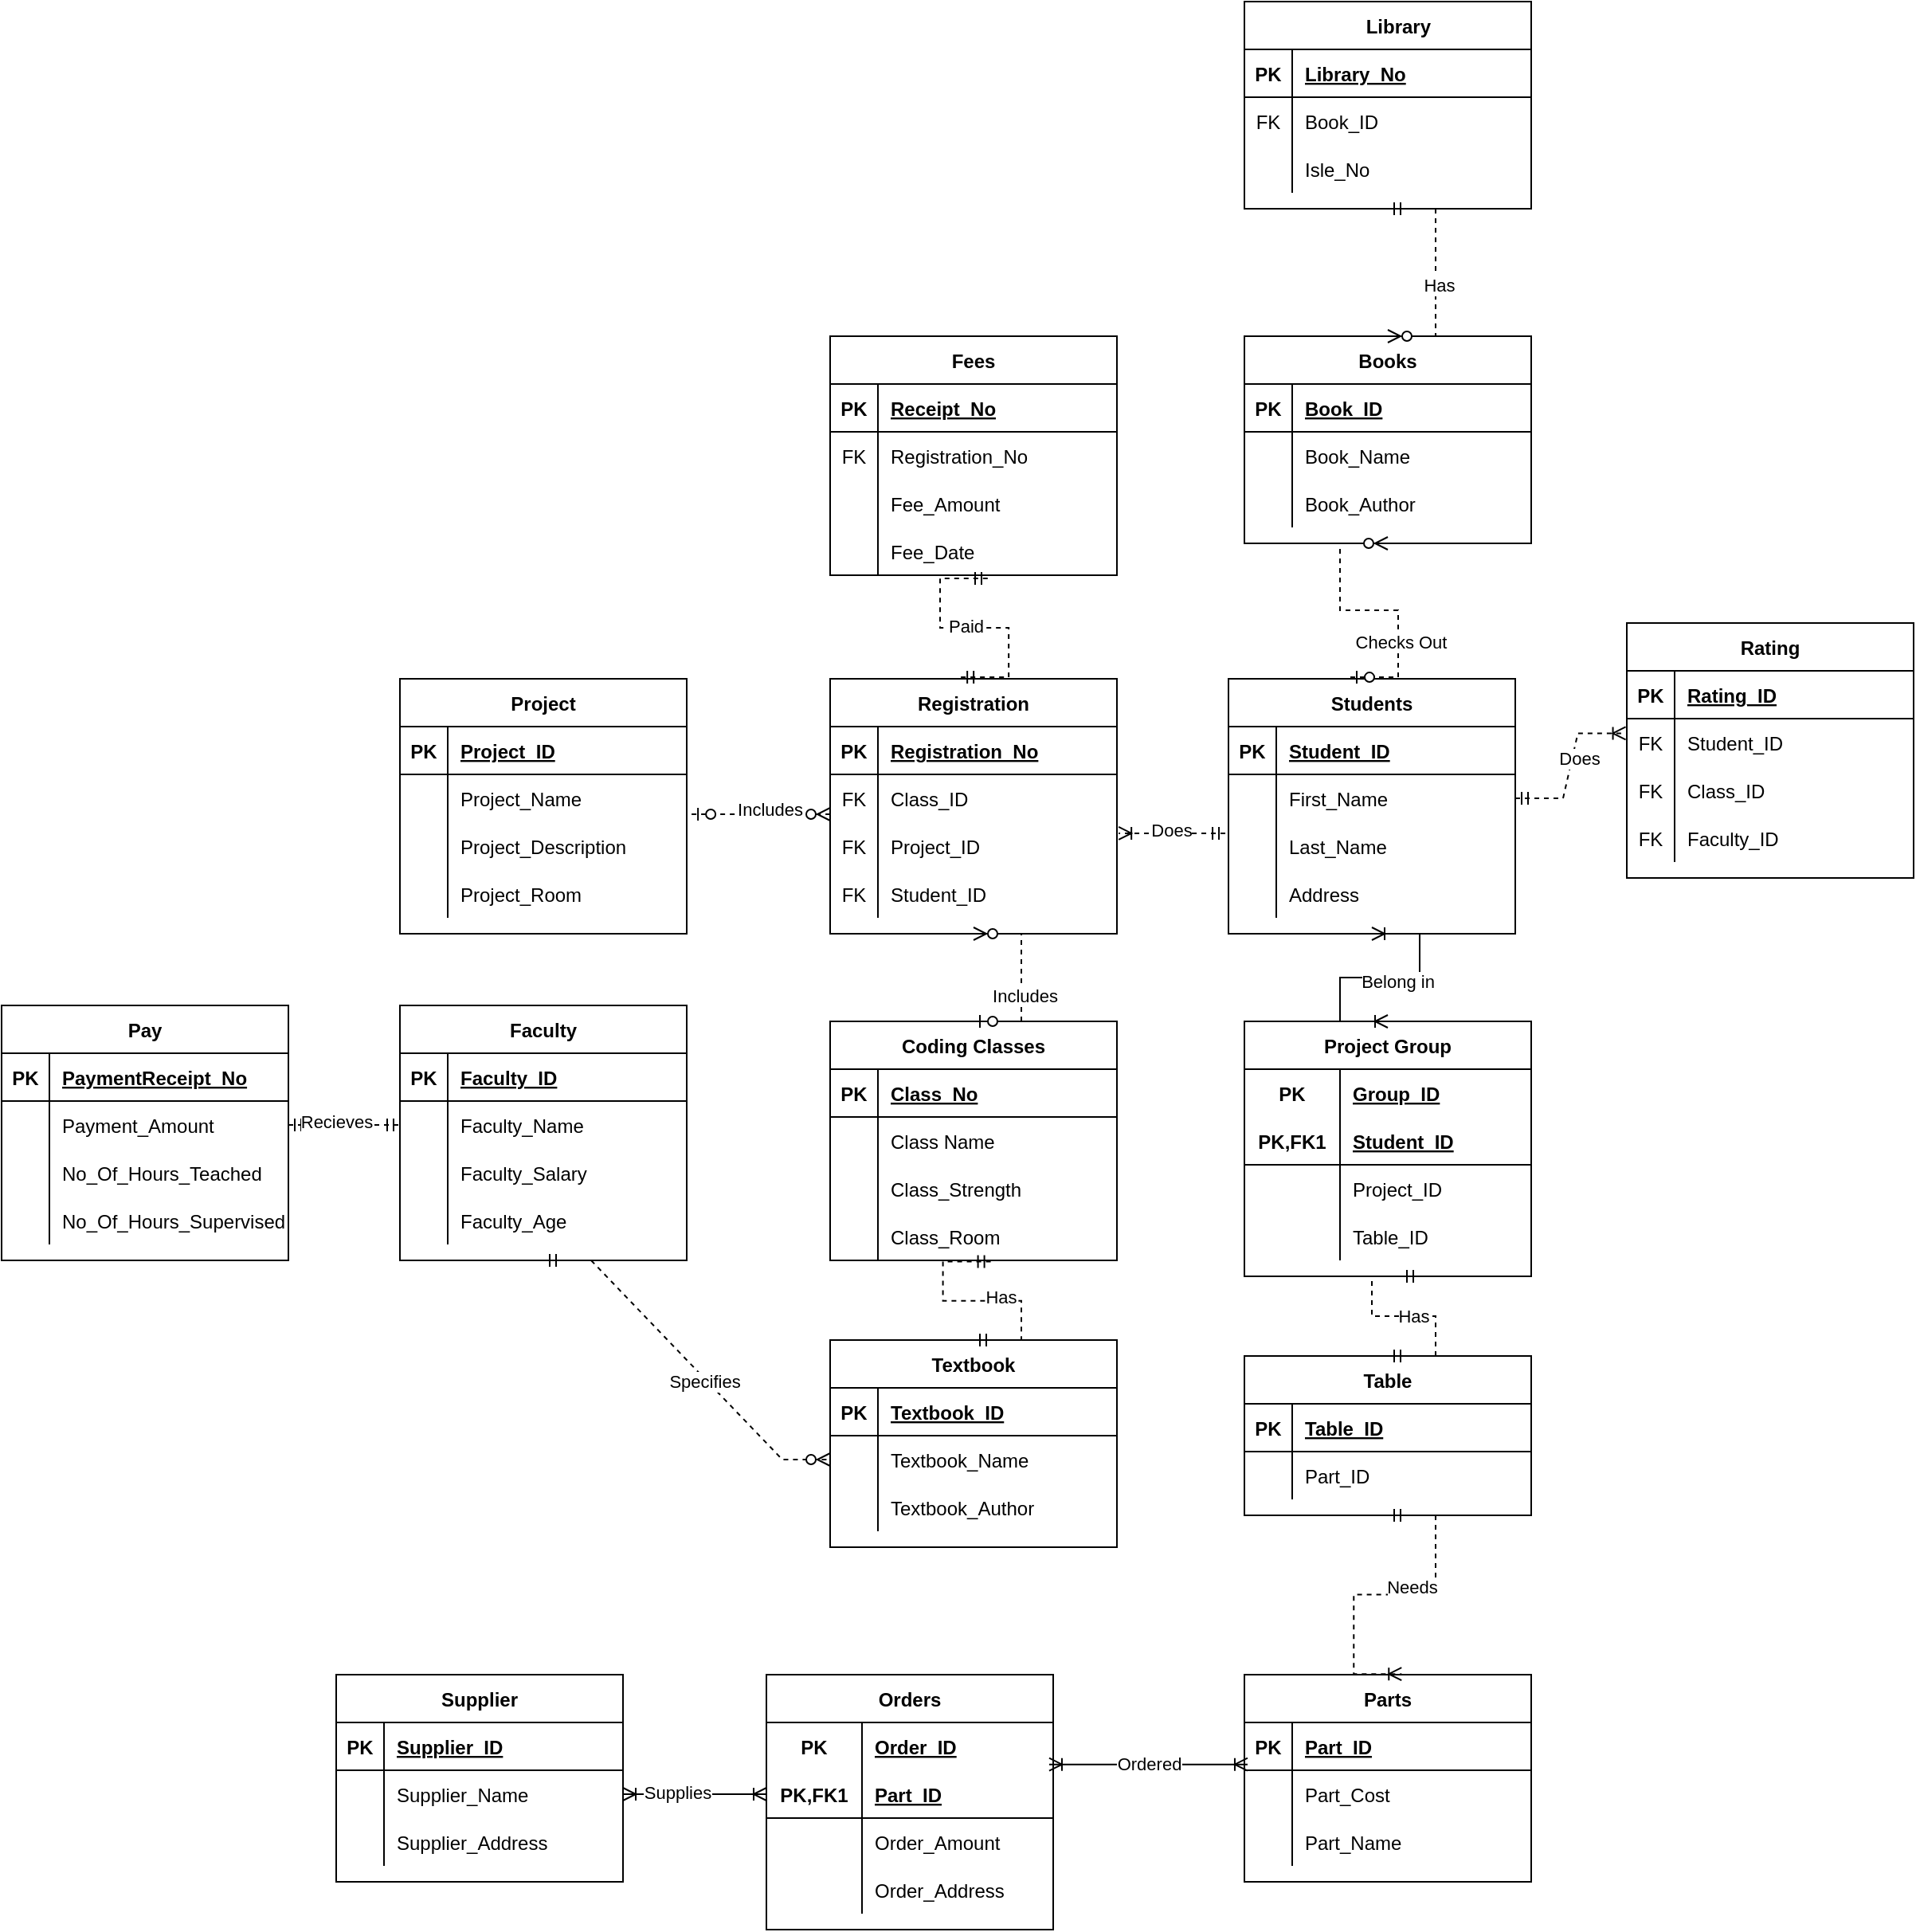 <mxfile version="16.5.2" type="device"><diagram id="Be9IeDVgqrDDb2eaufIE" name="Page-1"><mxGraphModel dx="2010" dy="1853" grid="1" gridSize="10" guides="1" tooltips="1" connect="1" arrows="1" fold="1" page="1" pageScale="1" pageWidth="827" pageHeight="1169" math="0" shadow="0"><root><mxCell id="0"/><mxCell id="1" parent="0"/><mxCell id="ajcksjw_G4_DfEBZpNGL-35" value="Registration" style="shape=table;startSize=30;container=1;collapsible=1;childLayout=tableLayout;fixedRows=1;rowLines=0;fontStyle=1;align=center;resizeLast=1;" parent="1" vertex="1"><mxGeometry x="130" y="185" width="180" height="160" as="geometry"/></mxCell><mxCell id="ajcksjw_G4_DfEBZpNGL-36" value="" style="shape=tableRow;horizontal=0;startSize=0;swimlaneHead=0;swimlaneBody=0;fillColor=none;collapsible=0;dropTarget=0;points=[[0,0.5],[1,0.5]];portConstraint=eastwest;top=0;left=0;right=0;bottom=1;" parent="ajcksjw_G4_DfEBZpNGL-35" vertex="1"><mxGeometry y="30" width="180" height="30" as="geometry"/></mxCell><mxCell id="ajcksjw_G4_DfEBZpNGL-37" value="PK" style="shape=partialRectangle;connectable=0;fillColor=none;top=0;left=0;bottom=0;right=0;fontStyle=1;overflow=hidden;" parent="ajcksjw_G4_DfEBZpNGL-36" vertex="1"><mxGeometry width="30" height="30" as="geometry"><mxRectangle width="30" height="30" as="alternateBounds"/></mxGeometry></mxCell><mxCell id="ajcksjw_G4_DfEBZpNGL-38" value="Registration_No" style="shape=partialRectangle;connectable=0;fillColor=none;top=0;left=0;bottom=0;right=0;align=left;spacingLeft=6;fontStyle=5;overflow=hidden;" parent="ajcksjw_G4_DfEBZpNGL-36" vertex="1"><mxGeometry x="30" width="150" height="30" as="geometry"><mxRectangle width="150" height="30" as="alternateBounds"/></mxGeometry></mxCell><mxCell id="ajcksjw_G4_DfEBZpNGL-39" value="" style="shape=tableRow;horizontal=0;startSize=0;swimlaneHead=0;swimlaneBody=0;fillColor=none;collapsible=0;dropTarget=0;points=[[0,0.5],[1,0.5]];portConstraint=eastwest;top=0;left=0;right=0;bottom=0;" parent="ajcksjw_G4_DfEBZpNGL-35" vertex="1"><mxGeometry y="60" width="180" height="30" as="geometry"/></mxCell><mxCell id="ajcksjw_G4_DfEBZpNGL-40" value="FK" style="shape=partialRectangle;connectable=0;fillColor=none;top=0;left=0;bottom=0;right=0;editable=1;overflow=hidden;" parent="ajcksjw_G4_DfEBZpNGL-39" vertex="1"><mxGeometry width="30" height="30" as="geometry"><mxRectangle width="30" height="30" as="alternateBounds"/></mxGeometry></mxCell><mxCell id="ajcksjw_G4_DfEBZpNGL-41" value="Class_ID" style="shape=partialRectangle;connectable=0;fillColor=none;top=0;left=0;bottom=0;right=0;align=left;spacingLeft=6;overflow=hidden;" parent="ajcksjw_G4_DfEBZpNGL-39" vertex="1"><mxGeometry x="30" width="150" height="30" as="geometry"><mxRectangle width="150" height="30" as="alternateBounds"/></mxGeometry></mxCell><mxCell id="ajcksjw_G4_DfEBZpNGL-42" value="" style="shape=tableRow;horizontal=0;startSize=0;swimlaneHead=0;swimlaneBody=0;fillColor=none;collapsible=0;dropTarget=0;points=[[0,0.5],[1,0.5]];portConstraint=eastwest;top=0;left=0;right=0;bottom=0;" parent="ajcksjw_G4_DfEBZpNGL-35" vertex="1"><mxGeometry y="90" width="180" height="30" as="geometry"/></mxCell><mxCell id="ajcksjw_G4_DfEBZpNGL-43" value="FK" style="shape=partialRectangle;connectable=0;fillColor=none;top=0;left=0;bottom=0;right=0;editable=1;overflow=hidden;" parent="ajcksjw_G4_DfEBZpNGL-42" vertex="1"><mxGeometry width="30" height="30" as="geometry"><mxRectangle width="30" height="30" as="alternateBounds"/></mxGeometry></mxCell><mxCell id="ajcksjw_G4_DfEBZpNGL-44" value="Project_ID" style="shape=partialRectangle;connectable=0;fillColor=none;top=0;left=0;bottom=0;right=0;align=left;spacingLeft=6;overflow=hidden;" parent="ajcksjw_G4_DfEBZpNGL-42" vertex="1"><mxGeometry x="30" width="150" height="30" as="geometry"><mxRectangle width="150" height="30" as="alternateBounds"/></mxGeometry></mxCell><mxCell id="ajcksjw_G4_DfEBZpNGL-45" value="" style="shape=tableRow;horizontal=0;startSize=0;swimlaneHead=0;swimlaneBody=0;fillColor=none;collapsible=0;dropTarget=0;points=[[0,0.5],[1,0.5]];portConstraint=eastwest;top=0;left=0;right=0;bottom=0;" parent="ajcksjw_G4_DfEBZpNGL-35" vertex="1"><mxGeometry y="120" width="180" height="30" as="geometry"/></mxCell><mxCell id="ajcksjw_G4_DfEBZpNGL-46" value="FK" style="shape=partialRectangle;connectable=0;fillColor=none;top=0;left=0;bottom=0;right=0;editable=1;overflow=hidden;" parent="ajcksjw_G4_DfEBZpNGL-45" vertex="1"><mxGeometry width="30" height="30" as="geometry"><mxRectangle width="30" height="30" as="alternateBounds"/></mxGeometry></mxCell><mxCell id="ajcksjw_G4_DfEBZpNGL-47" value="Student_ID" style="shape=partialRectangle;connectable=0;fillColor=none;top=0;left=0;bottom=0;right=0;align=left;spacingLeft=6;overflow=hidden;" parent="ajcksjw_G4_DfEBZpNGL-45" vertex="1"><mxGeometry x="30" width="150" height="30" as="geometry"><mxRectangle width="150" height="30" as="alternateBounds"/></mxGeometry></mxCell><mxCell id="UBCUpfe1Groig_brNK7N-5" value="Students" style="shape=table;startSize=30;container=1;collapsible=1;childLayout=tableLayout;fixedRows=1;rowLines=0;fontStyle=1;align=center;resizeLast=1;" parent="1" vertex="1"><mxGeometry x="380" y="185" width="180" height="160" as="geometry"/></mxCell><mxCell id="UBCUpfe1Groig_brNK7N-6" value="" style="shape=tableRow;horizontal=0;startSize=0;swimlaneHead=0;swimlaneBody=0;fillColor=none;collapsible=0;dropTarget=0;points=[[0,0.5],[1,0.5]];portConstraint=eastwest;top=0;left=0;right=0;bottom=1;" parent="UBCUpfe1Groig_brNK7N-5" vertex="1"><mxGeometry y="30" width="180" height="30" as="geometry"/></mxCell><mxCell id="UBCUpfe1Groig_brNK7N-7" value="PK" style="shape=partialRectangle;connectable=0;fillColor=none;top=0;left=0;bottom=0;right=0;fontStyle=1;overflow=hidden;" parent="UBCUpfe1Groig_brNK7N-6" vertex="1"><mxGeometry width="30" height="30" as="geometry"><mxRectangle width="30" height="30" as="alternateBounds"/></mxGeometry></mxCell><mxCell id="UBCUpfe1Groig_brNK7N-8" value="Student_ID" style="shape=partialRectangle;connectable=0;fillColor=none;top=0;left=0;bottom=0;right=0;align=left;spacingLeft=6;fontStyle=5;overflow=hidden;" parent="UBCUpfe1Groig_brNK7N-6" vertex="1"><mxGeometry x="30" width="150" height="30" as="geometry"><mxRectangle width="150" height="30" as="alternateBounds"/></mxGeometry></mxCell><mxCell id="UBCUpfe1Groig_brNK7N-9" value="" style="shape=tableRow;horizontal=0;startSize=0;swimlaneHead=0;swimlaneBody=0;fillColor=none;collapsible=0;dropTarget=0;points=[[0,0.5],[1,0.5]];portConstraint=eastwest;top=0;left=0;right=0;bottom=0;" parent="UBCUpfe1Groig_brNK7N-5" vertex="1"><mxGeometry y="60" width="180" height="30" as="geometry"/></mxCell><mxCell id="UBCUpfe1Groig_brNK7N-10" value="" style="shape=partialRectangle;connectable=0;fillColor=none;top=0;left=0;bottom=0;right=0;editable=1;overflow=hidden;" parent="UBCUpfe1Groig_brNK7N-9" vertex="1"><mxGeometry width="30" height="30" as="geometry"><mxRectangle width="30" height="30" as="alternateBounds"/></mxGeometry></mxCell><mxCell id="UBCUpfe1Groig_brNK7N-11" value="First_Name" style="shape=partialRectangle;connectable=0;fillColor=none;top=0;left=0;bottom=0;right=0;align=left;spacingLeft=6;overflow=hidden;" parent="UBCUpfe1Groig_brNK7N-9" vertex="1"><mxGeometry x="30" width="150" height="30" as="geometry"><mxRectangle width="150" height="30" as="alternateBounds"/></mxGeometry></mxCell><mxCell id="UBCUpfe1Groig_brNK7N-12" value="" style="shape=tableRow;horizontal=0;startSize=0;swimlaneHead=0;swimlaneBody=0;fillColor=none;collapsible=0;dropTarget=0;points=[[0,0.5],[1,0.5]];portConstraint=eastwest;top=0;left=0;right=0;bottom=0;" parent="UBCUpfe1Groig_brNK7N-5" vertex="1"><mxGeometry y="90" width="180" height="30" as="geometry"/></mxCell><mxCell id="UBCUpfe1Groig_brNK7N-13" value="" style="shape=partialRectangle;connectable=0;fillColor=none;top=0;left=0;bottom=0;right=0;editable=1;overflow=hidden;" parent="UBCUpfe1Groig_brNK7N-12" vertex="1"><mxGeometry width="30" height="30" as="geometry"><mxRectangle width="30" height="30" as="alternateBounds"/></mxGeometry></mxCell><mxCell id="UBCUpfe1Groig_brNK7N-14" value="Last_Name" style="shape=partialRectangle;connectable=0;fillColor=none;top=0;left=0;bottom=0;right=0;align=left;spacingLeft=6;overflow=hidden;" parent="UBCUpfe1Groig_brNK7N-12" vertex="1"><mxGeometry x="30" width="150" height="30" as="geometry"><mxRectangle width="150" height="30" as="alternateBounds"/></mxGeometry></mxCell><mxCell id="UBCUpfe1Groig_brNK7N-15" value="" style="shape=tableRow;horizontal=0;startSize=0;swimlaneHead=0;swimlaneBody=0;fillColor=none;collapsible=0;dropTarget=0;points=[[0,0.5],[1,0.5]];portConstraint=eastwest;top=0;left=0;right=0;bottom=0;" parent="UBCUpfe1Groig_brNK7N-5" vertex="1"><mxGeometry y="120" width="180" height="30" as="geometry"/></mxCell><mxCell id="UBCUpfe1Groig_brNK7N-16" value="" style="shape=partialRectangle;connectable=0;fillColor=none;top=0;left=0;bottom=0;right=0;editable=1;overflow=hidden;" parent="UBCUpfe1Groig_brNK7N-15" vertex="1"><mxGeometry width="30" height="30" as="geometry"><mxRectangle width="30" height="30" as="alternateBounds"/></mxGeometry></mxCell><mxCell id="UBCUpfe1Groig_brNK7N-17" value="Address" style="shape=partialRectangle;connectable=0;fillColor=none;top=0;left=0;bottom=0;right=0;align=left;spacingLeft=6;overflow=hidden;" parent="UBCUpfe1Groig_brNK7N-15" vertex="1"><mxGeometry x="30" width="150" height="30" as="geometry"><mxRectangle width="150" height="30" as="alternateBounds"/></mxGeometry></mxCell><mxCell id="UBCUpfe1Groig_brNK7N-19" value="" style="edgeStyle=entityRelationEdgeStyle;fontSize=12;html=1;endArrow=ERoneToMany;startArrow=ERmandOne;rounded=0;entryX=1.006;entryY=0.233;entryDx=0;entryDy=0;entryPerimeter=0;exitX=-0.011;exitY=0.233;exitDx=0;exitDy=0;exitPerimeter=0;dashed=1;" parent="1" source="UBCUpfe1Groig_brNK7N-12" target="ajcksjw_G4_DfEBZpNGL-42" edge="1"><mxGeometry width="100" height="100" relative="1" as="geometry"><mxPoint x="250" y="480" as="sourcePoint"/><mxPoint x="350" y="380" as="targetPoint"/></mxGeometry></mxCell><mxCell id="UBCUpfe1Groig_brNK7N-34" value="Does" style="edgeLabel;html=1;align=center;verticalAlign=middle;resizable=0;points=[];" parent="UBCUpfe1Groig_brNK7N-19" vertex="1" connectable="0"><mxGeometry x="0.016" y="-2" relative="1" as="geometry"><mxPoint as="offset"/></mxGeometry></mxCell><mxCell id="UBCUpfe1Groig_brNK7N-20" value="Fees" style="shape=table;startSize=30;container=1;collapsible=1;childLayout=tableLayout;fixedRows=1;rowLines=0;fontStyle=1;align=center;resizeLast=1;" parent="1" vertex="1"><mxGeometry x="130" y="-30" width="180" height="150" as="geometry"/></mxCell><mxCell id="UBCUpfe1Groig_brNK7N-21" value="" style="shape=tableRow;horizontal=0;startSize=0;swimlaneHead=0;swimlaneBody=0;fillColor=none;collapsible=0;dropTarget=0;points=[[0,0.5],[1,0.5]];portConstraint=eastwest;top=0;left=0;right=0;bottom=1;" parent="UBCUpfe1Groig_brNK7N-20" vertex="1"><mxGeometry y="30" width="180" height="30" as="geometry"/></mxCell><mxCell id="UBCUpfe1Groig_brNK7N-22" value="PK" style="shape=partialRectangle;connectable=0;fillColor=none;top=0;left=0;bottom=0;right=0;fontStyle=1;overflow=hidden;" parent="UBCUpfe1Groig_brNK7N-21" vertex="1"><mxGeometry width="30" height="30" as="geometry"><mxRectangle width="30" height="30" as="alternateBounds"/></mxGeometry></mxCell><mxCell id="UBCUpfe1Groig_brNK7N-23" value="Receipt_No" style="shape=partialRectangle;connectable=0;fillColor=none;top=0;left=0;bottom=0;right=0;align=left;spacingLeft=6;fontStyle=5;overflow=hidden;" parent="UBCUpfe1Groig_brNK7N-21" vertex="1"><mxGeometry x="30" width="150" height="30" as="geometry"><mxRectangle width="150" height="30" as="alternateBounds"/></mxGeometry></mxCell><mxCell id="UBCUpfe1Groig_brNK7N-24" value="" style="shape=tableRow;horizontal=0;startSize=0;swimlaneHead=0;swimlaneBody=0;fillColor=none;collapsible=0;dropTarget=0;points=[[0,0.5],[1,0.5]];portConstraint=eastwest;top=0;left=0;right=0;bottom=0;" parent="UBCUpfe1Groig_brNK7N-20" vertex="1"><mxGeometry y="60" width="180" height="30" as="geometry"/></mxCell><mxCell id="UBCUpfe1Groig_brNK7N-25" value="FK" style="shape=partialRectangle;connectable=0;fillColor=none;top=0;left=0;bottom=0;right=0;editable=1;overflow=hidden;" parent="UBCUpfe1Groig_brNK7N-24" vertex="1"><mxGeometry width="30" height="30" as="geometry"><mxRectangle width="30" height="30" as="alternateBounds"/></mxGeometry></mxCell><mxCell id="UBCUpfe1Groig_brNK7N-26" value="Registration_No" style="shape=partialRectangle;connectable=0;fillColor=none;top=0;left=0;bottom=0;right=0;align=left;spacingLeft=6;overflow=hidden;" parent="UBCUpfe1Groig_brNK7N-24" vertex="1"><mxGeometry x="30" width="150" height="30" as="geometry"><mxRectangle width="150" height="30" as="alternateBounds"/></mxGeometry></mxCell><mxCell id="UBCUpfe1Groig_brNK7N-27" value="" style="shape=tableRow;horizontal=0;startSize=0;swimlaneHead=0;swimlaneBody=0;fillColor=none;collapsible=0;dropTarget=0;points=[[0,0.5],[1,0.5]];portConstraint=eastwest;top=0;left=0;right=0;bottom=0;" parent="UBCUpfe1Groig_brNK7N-20" vertex="1"><mxGeometry y="90" width="180" height="30" as="geometry"/></mxCell><mxCell id="UBCUpfe1Groig_brNK7N-28" value="" style="shape=partialRectangle;connectable=0;fillColor=none;top=0;left=0;bottom=0;right=0;editable=1;overflow=hidden;" parent="UBCUpfe1Groig_brNK7N-27" vertex="1"><mxGeometry width="30" height="30" as="geometry"><mxRectangle width="30" height="30" as="alternateBounds"/></mxGeometry></mxCell><mxCell id="UBCUpfe1Groig_brNK7N-29" value="Fee_Amount" style="shape=partialRectangle;connectable=0;fillColor=none;top=0;left=0;bottom=0;right=0;align=left;spacingLeft=6;overflow=hidden;" parent="UBCUpfe1Groig_brNK7N-27" vertex="1"><mxGeometry x="30" width="150" height="30" as="geometry"><mxRectangle width="150" height="30" as="alternateBounds"/></mxGeometry></mxCell><mxCell id="UBCUpfe1Groig_brNK7N-30" value="" style="shape=tableRow;horizontal=0;startSize=0;swimlaneHead=0;swimlaneBody=0;fillColor=none;collapsible=0;dropTarget=0;points=[[0,0.5],[1,0.5]];portConstraint=eastwest;top=0;left=0;right=0;bottom=0;" parent="UBCUpfe1Groig_brNK7N-20" vertex="1"><mxGeometry y="120" width="180" height="30" as="geometry"/></mxCell><mxCell id="UBCUpfe1Groig_brNK7N-31" value="" style="shape=partialRectangle;connectable=0;fillColor=none;top=0;left=0;bottom=0;right=0;editable=1;overflow=hidden;" parent="UBCUpfe1Groig_brNK7N-30" vertex="1"><mxGeometry width="30" height="30" as="geometry"><mxRectangle width="30" height="30" as="alternateBounds"/></mxGeometry></mxCell><mxCell id="UBCUpfe1Groig_brNK7N-32" value="Fee_Date" style="shape=partialRectangle;connectable=0;fillColor=none;top=0;left=0;bottom=0;right=0;align=left;spacingLeft=6;overflow=hidden;" parent="UBCUpfe1Groig_brNK7N-30" vertex="1"><mxGeometry x="30" width="150" height="30" as="geometry"><mxRectangle width="150" height="30" as="alternateBounds"/></mxGeometry></mxCell><mxCell id="UBCUpfe1Groig_brNK7N-36" value="" style="edgeStyle=entityRelationEdgeStyle;fontSize=12;html=1;endArrow=ERmandOne;startArrow=ERmandOne;rounded=0;entryX=0.55;entryY=1.067;entryDx=0;entryDy=0;entryPerimeter=0;exitX=0.456;exitY=-0.006;exitDx=0;exitDy=0;exitPerimeter=0;dashed=1;" parent="1" source="ajcksjw_G4_DfEBZpNGL-35" target="UBCUpfe1Groig_brNK7N-30" edge="1"><mxGeometry width="100" height="100" relative="1" as="geometry"><mxPoint x="210" y="210" as="sourcePoint"/><mxPoint x="310" y="110" as="targetPoint"/></mxGeometry></mxCell><mxCell id="UBCUpfe1Groig_brNK7N-37" value="Paid" style="edgeLabel;html=1;align=center;verticalAlign=middle;resizable=0;points=[];" parent="UBCUpfe1Groig_brNK7N-36" vertex="1" connectable="0"><mxGeometry x="0.067" y="-1" relative="1" as="geometry"><mxPoint as="offset"/></mxGeometry></mxCell><mxCell id="UBCUpfe1Groig_brNK7N-38" value="Coding Classes" style="shape=table;startSize=30;container=1;collapsible=1;childLayout=tableLayout;fixedRows=1;rowLines=0;fontStyle=1;align=center;resizeLast=1;" parent="1" vertex="1"><mxGeometry x="130" y="400" width="180" height="150" as="geometry"/></mxCell><mxCell id="UBCUpfe1Groig_brNK7N-39" value="" style="shape=tableRow;horizontal=0;startSize=0;swimlaneHead=0;swimlaneBody=0;fillColor=none;collapsible=0;dropTarget=0;points=[[0,0.5],[1,0.5]];portConstraint=eastwest;top=0;left=0;right=0;bottom=1;" parent="UBCUpfe1Groig_brNK7N-38" vertex="1"><mxGeometry y="30" width="180" height="30" as="geometry"/></mxCell><mxCell id="UBCUpfe1Groig_brNK7N-40" value="PK" style="shape=partialRectangle;connectable=0;fillColor=none;top=0;left=0;bottom=0;right=0;fontStyle=1;overflow=hidden;" parent="UBCUpfe1Groig_brNK7N-39" vertex="1"><mxGeometry width="30" height="30" as="geometry"><mxRectangle width="30" height="30" as="alternateBounds"/></mxGeometry></mxCell><mxCell id="UBCUpfe1Groig_brNK7N-41" value="Class_No" style="shape=partialRectangle;connectable=0;fillColor=none;top=0;left=0;bottom=0;right=0;align=left;spacingLeft=6;fontStyle=5;overflow=hidden;" parent="UBCUpfe1Groig_brNK7N-39" vertex="1"><mxGeometry x="30" width="150" height="30" as="geometry"><mxRectangle width="150" height="30" as="alternateBounds"/></mxGeometry></mxCell><mxCell id="UBCUpfe1Groig_brNK7N-42" value="" style="shape=tableRow;horizontal=0;startSize=0;swimlaneHead=0;swimlaneBody=0;fillColor=none;collapsible=0;dropTarget=0;points=[[0,0.5],[1,0.5]];portConstraint=eastwest;top=0;left=0;right=0;bottom=0;" parent="UBCUpfe1Groig_brNK7N-38" vertex="1"><mxGeometry y="60" width="180" height="30" as="geometry"/></mxCell><mxCell id="UBCUpfe1Groig_brNK7N-43" value="" style="shape=partialRectangle;connectable=0;fillColor=none;top=0;left=0;bottom=0;right=0;editable=1;overflow=hidden;" parent="UBCUpfe1Groig_brNK7N-42" vertex="1"><mxGeometry width="30" height="30" as="geometry"><mxRectangle width="30" height="30" as="alternateBounds"/></mxGeometry></mxCell><mxCell id="UBCUpfe1Groig_brNK7N-44" value="Class Name" style="shape=partialRectangle;connectable=0;fillColor=none;top=0;left=0;bottom=0;right=0;align=left;spacingLeft=6;overflow=hidden;" parent="UBCUpfe1Groig_brNK7N-42" vertex="1"><mxGeometry x="30" width="150" height="30" as="geometry"><mxRectangle width="150" height="30" as="alternateBounds"/></mxGeometry></mxCell><mxCell id="UBCUpfe1Groig_brNK7N-45" value="" style="shape=tableRow;horizontal=0;startSize=0;swimlaneHead=0;swimlaneBody=0;fillColor=none;collapsible=0;dropTarget=0;points=[[0,0.5],[1,0.5]];portConstraint=eastwest;top=0;left=0;right=0;bottom=0;" parent="UBCUpfe1Groig_brNK7N-38" vertex="1"><mxGeometry y="90" width="180" height="30" as="geometry"/></mxCell><mxCell id="UBCUpfe1Groig_brNK7N-46" value="" style="shape=partialRectangle;connectable=0;fillColor=none;top=0;left=0;bottom=0;right=0;editable=1;overflow=hidden;" parent="UBCUpfe1Groig_brNK7N-45" vertex="1"><mxGeometry width="30" height="30" as="geometry"><mxRectangle width="30" height="30" as="alternateBounds"/></mxGeometry></mxCell><mxCell id="UBCUpfe1Groig_brNK7N-47" value="Class_Strength" style="shape=partialRectangle;connectable=0;fillColor=none;top=0;left=0;bottom=0;right=0;align=left;spacingLeft=6;overflow=hidden;" parent="UBCUpfe1Groig_brNK7N-45" vertex="1"><mxGeometry x="30" width="150" height="30" as="geometry"><mxRectangle width="150" height="30" as="alternateBounds"/></mxGeometry></mxCell><mxCell id="UBCUpfe1Groig_brNK7N-48" value="" style="shape=tableRow;horizontal=0;startSize=0;swimlaneHead=0;swimlaneBody=0;fillColor=none;collapsible=0;dropTarget=0;points=[[0,0.5],[1,0.5]];portConstraint=eastwest;top=0;left=0;right=0;bottom=0;" parent="UBCUpfe1Groig_brNK7N-38" vertex="1"><mxGeometry y="120" width="180" height="30" as="geometry"/></mxCell><mxCell id="UBCUpfe1Groig_brNK7N-49" value="" style="shape=partialRectangle;connectable=0;fillColor=none;top=0;left=0;bottom=0;right=0;editable=1;overflow=hidden;" parent="UBCUpfe1Groig_brNK7N-48" vertex="1"><mxGeometry width="30" height="30" as="geometry"><mxRectangle width="30" height="30" as="alternateBounds"/></mxGeometry></mxCell><mxCell id="UBCUpfe1Groig_brNK7N-50" value="Class_Room" style="shape=partialRectangle;connectable=0;fillColor=none;top=0;left=0;bottom=0;right=0;align=left;spacingLeft=6;overflow=hidden;" parent="UBCUpfe1Groig_brNK7N-48" vertex="1"><mxGeometry x="30" width="150" height="30" as="geometry"><mxRectangle width="150" height="30" as="alternateBounds"/></mxGeometry></mxCell><mxCell id="UBCUpfe1Groig_brNK7N-51" value="Project" style="shape=table;startSize=30;container=1;collapsible=1;childLayout=tableLayout;fixedRows=1;rowLines=0;fontStyle=1;align=center;resizeLast=1;" parent="1" vertex="1"><mxGeometry x="-140" y="185" width="180" height="160" as="geometry"/></mxCell><mxCell id="UBCUpfe1Groig_brNK7N-52" value="" style="shape=tableRow;horizontal=0;startSize=0;swimlaneHead=0;swimlaneBody=0;fillColor=none;collapsible=0;dropTarget=0;points=[[0,0.5],[1,0.5]];portConstraint=eastwest;top=0;left=0;right=0;bottom=1;" parent="UBCUpfe1Groig_brNK7N-51" vertex="1"><mxGeometry y="30" width="180" height="30" as="geometry"/></mxCell><mxCell id="UBCUpfe1Groig_brNK7N-53" value="PK" style="shape=partialRectangle;connectable=0;fillColor=none;top=0;left=0;bottom=0;right=0;fontStyle=1;overflow=hidden;" parent="UBCUpfe1Groig_brNK7N-52" vertex="1"><mxGeometry width="30" height="30" as="geometry"><mxRectangle width="30" height="30" as="alternateBounds"/></mxGeometry></mxCell><mxCell id="UBCUpfe1Groig_brNK7N-54" value="Project_ID" style="shape=partialRectangle;connectable=0;fillColor=none;top=0;left=0;bottom=0;right=0;align=left;spacingLeft=6;fontStyle=5;overflow=hidden;" parent="UBCUpfe1Groig_brNK7N-52" vertex="1"><mxGeometry x="30" width="150" height="30" as="geometry"><mxRectangle width="150" height="30" as="alternateBounds"/></mxGeometry></mxCell><mxCell id="UBCUpfe1Groig_brNK7N-55" value="" style="shape=tableRow;horizontal=0;startSize=0;swimlaneHead=0;swimlaneBody=0;fillColor=none;collapsible=0;dropTarget=0;points=[[0,0.5],[1,0.5]];portConstraint=eastwest;top=0;left=0;right=0;bottom=0;" parent="UBCUpfe1Groig_brNK7N-51" vertex="1"><mxGeometry y="60" width="180" height="30" as="geometry"/></mxCell><mxCell id="UBCUpfe1Groig_brNK7N-56" value="" style="shape=partialRectangle;connectable=0;fillColor=none;top=0;left=0;bottom=0;right=0;editable=1;overflow=hidden;" parent="UBCUpfe1Groig_brNK7N-55" vertex="1"><mxGeometry width="30" height="30" as="geometry"><mxRectangle width="30" height="30" as="alternateBounds"/></mxGeometry></mxCell><mxCell id="UBCUpfe1Groig_brNK7N-57" value="Project_Name" style="shape=partialRectangle;connectable=0;fillColor=none;top=0;left=0;bottom=0;right=0;align=left;spacingLeft=6;overflow=hidden;" parent="UBCUpfe1Groig_brNK7N-55" vertex="1"><mxGeometry x="30" width="150" height="30" as="geometry"><mxRectangle width="150" height="30" as="alternateBounds"/></mxGeometry></mxCell><mxCell id="UBCUpfe1Groig_brNK7N-58" value="" style="shape=tableRow;horizontal=0;startSize=0;swimlaneHead=0;swimlaneBody=0;fillColor=none;collapsible=0;dropTarget=0;points=[[0,0.5],[1,0.5]];portConstraint=eastwest;top=0;left=0;right=0;bottom=0;" parent="UBCUpfe1Groig_brNK7N-51" vertex="1"><mxGeometry y="90" width="180" height="30" as="geometry"/></mxCell><mxCell id="UBCUpfe1Groig_brNK7N-59" value="" style="shape=partialRectangle;connectable=0;fillColor=none;top=0;left=0;bottom=0;right=0;editable=1;overflow=hidden;" parent="UBCUpfe1Groig_brNK7N-58" vertex="1"><mxGeometry width="30" height="30" as="geometry"><mxRectangle width="30" height="30" as="alternateBounds"/></mxGeometry></mxCell><mxCell id="UBCUpfe1Groig_brNK7N-60" value="Project_Description" style="shape=partialRectangle;connectable=0;fillColor=none;top=0;left=0;bottom=0;right=0;align=left;spacingLeft=6;overflow=hidden;" parent="UBCUpfe1Groig_brNK7N-58" vertex="1"><mxGeometry x="30" width="150" height="30" as="geometry"><mxRectangle width="150" height="30" as="alternateBounds"/></mxGeometry></mxCell><mxCell id="UBCUpfe1Groig_brNK7N-61" value="" style="shape=tableRow;horizontal=0;startSize=0;swimlaneHead=0;swimlaneBody=0;fillColor=none;collapsible=0;dropTarget=0;points=[[0,0.5],[1,0.5]];portConstraint=eastwest;top=0;left=0;right=0;bottom=0;" parent="UBCUpfe1Groig_brNK7N-51" vertex="1"><mxGeometry y="120" width="180" height="30" as="geometry"/></mxCell><mxCell id="UBCUpfe1Groig_brNK7N-62" value="" style="shape=partialRectangle;connectable=0;fillColor=none;top=0;left=0;bottom=0;right=0;editable=1;overflow=hidden;" parent="UBCUpfe1Groig_brNK7N-61" vertex="1"><mxGeometry width="30" height="30" as="geometry"><mxRectangle width="30" height="30" as="alternateBounds"/></mxGeometry></mxCell><mxCell id="UBCUpfe1Groig_brNK7N-63" value="Project_Room" style="shape=partialRectangle;connectable=0;fillColor=none;top=0;left=0;bottom=0;right=0;align=left;spacingLeft=6;overflow=hidden;" parent="UBCUpfe1Groig_brNK7N-61" vertex="1"><mxGeometry x="30" width="150" height="30" as="geometry"><mxRectangle width="150" height="30" as="alternateBounds"/></mxGeometry></mxCell><mxCell id="UBCUpfe1Groig_brNK7N-66" value="" style="edgeStyle=entityRelationEdgeStyle;fontSize=12;html=1;endArrow=ERzeroToMany;startArrow=ERzeroToOne;rounded=0;exitX=1.017;exitY=0.833;exitDx=0;exitDy=0;exitPerimeter=0;dashed=1;" parent="1" source="UBCUpfe1Groig_brNK7N-55" edge="1"><mxGeometry width="100" height="100" relative="1" as="geometry"><mxPoint x="30" y="370" as="sourcePoint"/><mxPoint x="130" y="270" as="targetPoint"/></mxGeometry></mxCell><mxCell id="UBCUpfe1Groig_brNK7N-67" value="Includes" style="edgeLabel;html=1;align=center;verticalAlign=middle;resizable=0;points=[];" parent="UBCUpfe1Groig_brNK7N-66" vertex="1" connectable="0"><mxGeometry x="0.126" y="3" relative="1" as="geometry"><mxPoint as="offset"/></mxGeometry></mxCell><mxCell id="UBCUpfe1Groig_brNK7N-68" value="" style="edgeStyle=entityRelationEdgeStyle;fontSize=12;html=1;endArrow=ERzeroToMany;startArrow=ERzeroToOne;rounded=0;entryX=0.5;entryY=1;entryDx=0;entryDy=0;exitX=0.5;exitY=0;exitDx=0;exitDy=0;dashed=1;" parent="1" source="UBCUpfe1Groig_brNK7N-38" target="ajcksjw_G4_DfEBZpNGL-35" edge="1"><mxGeometry width="100" height="100" relative="1" as="geometry"><mxPoint x="-90" y="570" as="sourcePoint"/><mxPoint x="10" y="470" as="targetPoint"/></mxGeometry></mxCell><mxCell id="UBCUpfe1Groig_brNK7N-69" value="Includes" style="edgeLabel;html=1;align=center;verticalAlign=middle;resizable=0;points=[];" parent="UBCUpfe1Groig_brNK7N-68" vertex="1" connectable="0"><mxGeometry x="-0.2" y="-2" relative="1" as="geometry"><mxPoint as="offset"/></mxGeometry></mxCell><mxCell id="G7gxXSEG0sA9uSAdF9VO-1" value="Textbook" style="shape=table;startSize=30;container=1;collapsible=1;childLayout=tableLayout;fixedRows=1;rowLines=0;fontStyle=1;align=center;resizeLast=1;" vertex="1" parent="1"><mxGeometry x="130" y="600" width="180" height="130" as="geometry"/></mxCell><mxCell id="G7gxXSEG0sA9uSAdF9VO-2" value="" style="shape=tableRow;horizontal=0;startSize=0;swimlaneHead=0;swimlaneBody=0;fillColor=none;collapsible=0;dropTarget=0;points=[[0,0.5],[1,0.5]];portConstraint=eastwest;top=0;left=0;right=0;bottom=1;" vertex="1" parent="G7gxXSEG0sA9uSAdF9VO-1"><mxGeometry y="30" width="180" height="30" as="geometry"/></mxCell><mxCell id="G7gxXSEG0sA9uSAdF9VO-3" value="PK" style="shape=partialRectangle;connectable=0;fillColor=none;top=0;left=0;bottom=0;right=0;fontStyle=1;overflow=hidden;" vertex="1" parent="G7gxXSEG0sA9uSAdF9VO-2"><mxGeometry width="30" height="30" as="geometry"><mxRectangle width="30" height="30" as="alternateBounds"/></mxGeometry></mxCell><mxCell id="G7gxXSEG0sA9uSAdF9VO-4" value="Textbook_ID" style="shape=partialRectangle;connectable=0;fillColor=none;top=0;left=0;bottom=0;right=0;align=left;spacingLeft=6;fontStyle=5;overflow=hidden;" vertex="1" parent="G7gxXSEG0sA9uSAdF9VO-2"><mxGeometry x="30" width="150" height="30" as="geometry"><mxRectangle width="150" height="30" as="alternateBounds"/></mxGeometry></mxCell><mxCell id="G7gxXSEG0sA9uSAdF9VO-5" value="" style="shape=tableRow;horizontal=0;startSize=0;swimlaneHead=0;swimlaneBody=0;fillColor=none;collapsible=0;dropTarget=0;points=[[0,0.5],[1,0.5]];portConstraint=eastwest;top=0;left=0;right=0;bottom=0;" vertex="1" parent="G7gxXSEG0sA9uSAdF9VO-1"><mxGeometry y="60" width="180" height="30" as="geometry"/></mxCell><mxCell id="G7gxXSEG0sA9uSAdF9VO-6" value="" style="shape=partialRectangle;connectable=0;fillColor=none;top=0;left=0;bottom=0;right=0;editable=1;overflow=hidden;" vertex="1" parent="G7gxXSEG0sA9uSAdF9VO-5"><mxGeometry width="30" height="30" as="geometry"><mxRectangle width="30" height="30" as="alternateBounds"/></mxGeometry></mxCell><mxCell id="G7gxXSEG0sA9uSAdF9VO-7" value="Textbook_Name" style="shape=partialRectangle;connectable=0;fillColor=none;top=0;left=0;bottom=0;right=0;align=left;spacingLeft=6;overflow=hidden;" vertex="1" parent="G7gxXSEG0sA9uSAdF9VO-5"><mxGeometry x="30" width="150" height="30" as="geometry"><mxRectangle width="150" height="30" as="alternateBounds"/></mxGeometry></mxCell><mxCell id="G7gxXSEG0sA9uSAdF9VO-8" value="" style="shape=tableRow;horizontal=0;startSize=0;swimlaneHead=0;swimlaneBody=0;fillColor=none;collapsible=0;dropTarget=0;points=[[0,0.5],[1,0.5]];portConstraint=eastwest;top=0;left=0;right=0;bottom=0;" vertex="1" parent="G7gxXSEG0sA9uSAdF9VO-1"><mxGeometry y="90" width="180" height="30" as="geometry"/></mxCell><mxCell id="G7gxXSEG0sA9uSAdF9VO-9" value="" style="shape=partialRectangle;connectable=0;fillColor=none;top=0;left=0;bottom=0;right=0;editable=1;overflow=hidden;" vertex="1" parent="G7gxXSEG0sA9uSAdF9VO-8"><mxGeometry width="30" height="30" as="geometry"><mxRectangle width="30" height="30" as="alternateBounds"/></mxGeometry></mxCell><mxCell id="G7gxXSEG0sA9uSAdF9VO-10" value="Textbook_Author" style="shape=partialRectangle;connectable=0;fillColor=none;top=0;left=0;bottom=0;right=0;align=left;spacingLeft=6;overflow=hidden;" vertex="1" parent="G7gxXSEG0sA9uSAdF9VO-8"><mxGeometry x="30" width="150" height="30" as="geometry"><mxRectangle width="150" height="30" as="alternateBounds"/></mxGeometry></mxCell><mxCell id="G7gxXSEG0sA9uSAdF9VO-17" value="" style="edgeStyle=entityRelationEdgeStyle;fontSize=12;html=1;endArrow=ERmandOne;startArrow=ERmandOne;rounded=0;dashed=1;entryX=0.5;entryY=0;entryDx=0;entryDy=0;exitX=0.56;exitY=1.026;exitDx=0;exitDy=0;exitPerimeter=0;" edge="1" parent="1" source="UBCUpfe1Groig_brNK7N-48" target="G7gxXSEG0sA9uSAdF9VO-1"><mxGeometry width="100" height="100" relative="1" as="geometry"><mxPoint x="310" y="479" as="sourcePoint"/><mxPoint x="390" y="470" as="targetPoint"/></mxGeometry></mxCell><mxCell id="G7gxXSEG0sA9uSAdF9VO-18" value="Has" style="edgeLabel;html=1;align=center;verticalAlign=middle;resizable=0;points=[];" vertex="1" connectable="0" parent="G7gxXSEG0sA9uSAdF9VO-17"><mxGeometry x="0.15" y="3" relative="1" as="geometry"><mxPoint as="offset"/></mxGeometry></mxCell><mxCell id="G7gxXSEG0sA9uSAdF9VO-19" value="Faculty" style="shape=table;startSize=30;container=1;collapsible=1;childLayout=tableLayout;fixedRows=1;rowLines=0;fontStyle=1;align=center;resizeLast=1;" vertex="1" parent="1"><mxGeometry x="-140" y="390" width="180" height="160" as="geometry"/></mxCell><mxCell id="G7gxXSEG0sA9uSAdF9VO-20" value="" style="shape=tableRow;horizontal=0;startSize=0;swimlaneHead=0;swimlaneBody=0;fillColor=none;collapsible=0;dropTarget=0;points=[[0,0.5],[1,0.5]];portConstraint=eastwest;top=0;left=0;right=0;bottom=1;" vertex="1" parent="G7gxXSEG0sA9uSAdF9VO-19"><mxGeometry y="30" width="180" height="30" as="geometry"/></mxCell><mxCell id="G7gxXSEG0sA9uSAdF9VO-21" value="PK" style="shape=partialRectangle;connectable=0;fillColor=none;top=0;left=0;bottom=0;right=0;fontStyle=1;overflow=hidden;" vertex="1" parent="G7gxXSEG0sA9uSAdF9VO-20"><mxGeometry width="30" height="30" as="geometry"><mxRectangle width="30" height="30" as="alternateBounds"/></mxGeometry></mxCell><mxCell id="G7gxXSEG0sA9uSAdF9VO-22" value="Faculty_ID" style="shape=partialRectangle;connectable=0;fillColor=none;top=0;left=0;bottom=0;right=0;align=left;spacingLeft=6;fontStyle=5;overflow=hidden;" vertex="1" parent="G7gxXSEG0sA9uSAdF9VO-20"><mxGeometry x="30" width="150" height="30" as="geometry"><mxRectangle width="150" height="30" as="alternateBounds"/></mxGeometry></mxCell><mxCell id="G7gxXSEG0sA9uSAdF9VO-23" value="" style="shape=tableRow;horizontal=0;startSize=0;swimlaneHead=0;swimlaneBody=0;fillColor=none;collapsible=0;dropTarget=0;points=[[0,0.5],[1,0.5]];portConstraint=eastwest;top=0;left=0;right=0;bottom=0;" vertex="1" parent="G7gxXSEG0sA9uSAdF9VO-19"><mxGeometry y="60" width="180" height="30" as="geometry"/></mxCell><mxCell id="G7gxXSEG0sA9uSAdF9VO-24" value="" style="shape=partialRectangle;connectable=0;fillColor=none;top=0;left=0;bottom=0;right=0;editable=1;overflow=hidden;" vertex="1" parent="G7gxXSEG0sA9uSAdF9VO-23"><mxGeometry width="30" height="30" as="geometry"><mxRectangle width="30" height="30" as="alternateBounds"/></mxGeometry></mxCell><mxCell id="G7gxXSEG0sA9uSAdF9VO-25" value="Faculty_Name" style="shape=partialRectangle;connectable=0;fillColor=none;top=0;left=0;bottom=0;right=0;align=left;spacingLeft=6;overflow=hidden;" vertex="1" parent="G7gxXSEG0sA9uSAdF9VO-23"><mxGeometry x="30" width="150" height="30" as="geometry"><mxRectangle width="150" height="30" as="alternateBounds"/></mxGeometry></mxCell><mxCell id="G7gxXSEG0sA9uSAdF9VO-26" value="" style="shape=tableRow;horizontal=0;startSize=0;swimlaneHead=0;swimlaneBody=0;fillColor=none;collapsible=0;dropTarget=0;points=[[0,0.5],[1,0.5]];portConstraint=eastwest;top=0;left=0;right=0;bottom=0;" vertex="1" parent="G7gxXSEG0sA9uSAdF9VO-19"><mxGeometry y="90" width="180" height="30" as="geometry"/></mxCell><mxCell id="G7gxXSEG0sA9uSAdF9VO-27" value="" style="shape=partialRectangle;connectable=0;fillColor=none;top=0;left=0;bottom=0;right=0;editable=1;overflow=hidden;" vertex="1" parent="G7gxXSEG0sA9uSAdF9VO-26"><mxGeometry width="30" height="30" as="geometry"><mxRectangle width="30" height="30" as="alternateBounds"/></mxGeometry></mxCell><mxCell id="G7gxXSEG0sA9uSAdF9VO-28" value="Faculty_Salary" style="shape=partialRectangle;connectable=0;fillColor=none;top=0;left=0;bottom=0;right=0;align=left;spacingLeft=6;overflow=hidden;" vertex="1" parent="G7gxXSEG0sA9uSAdF9VO-26"><mxGeometry x="30" width="150" height="30" as="geometry"><mxRectangle width="150" height="30" as="alternateBounds"/></mxGeometry></mxCell><mxCell id="G7gxXSEG0sA9uSAdF9VO-29" value="" style="shape=tableRow;horizontal=0;startSize=0;swimlaneHead=0;swimlaneBody=0;fillColor=none;collapsible=0;dropTarget=0;points=[[0,0.5],[1,0.5]];portConstraint=eastwest;top=0;left=0;right=0;bottom=0;" vertex="1" parent="G7gxXSEG0sA9uSAdF9VO-19"><mxGeometry y="120" width="180" height="30" as="geometry"/></mxCell><mxCell id="G7gxXSEG0sA9uSAdF9VO-30" value="" style="shape=partialRectangle;connectable=0;fillColor=none;top=0;left=0;bottom=0;right=0;editable=1;overflow=hidden;" vertex="1" parent="G7gxXSEG0sA9uSAdF9VO-29"><mxGeometry width="30" height="30" as="geometry"><mxRectangle width="30" height="30" as="alternateBounds"/></mxGeometry></mxCell><mxCell id="G7gxXSEG0sA9uSAdF9VO-31" value="Faculty_Age" style="shape=partialRectangle;connectable=0;fillColor=none;top=0;left=0;bottom=0;right=0;align=left;spacingLeft=6;overflow=hidden;" vertex="1" parent="G7gxXSEG0sA9uSAdF9VO-29"><mxGeometry x="30" width="150" height="30" as="geometry"><mxRectangle width="150" height="30" as="alternateBounds"/></mxGeometry></mxCell><mxCell id="G7gxXSEG0sA9uSAdF9VO-32" value="" style="edgeStyle=entityRelationEdgeStyle;fontSize=12;html=1;endArrow=ERzeroToMany;startArrow=ERmandOne;rounded=0;dashed=1;exitX=0.5;exitY=1;exitDx=0;exitDy=0;" edge="1" parent="1" source="G7gxXSEG0sA9uSAdF9VO-19" target="G7gxXSEG0sA9uSAdF9VO-5"><mxGeometry width="100" height="100" relative="1" as="geometry"><mxPoint x="-90" y="670" as="sourcePoint"/><mxPoint x="490" y="560" as="targetPoint"/></mxGeometry></mxCell><mxCell id="G7gxXSEG0sA9uSAdF9VO-33" value="Specifies" style="edgeLabel;html=1;align=center;verticalAlign=middle;resizable=0;points=[];" vertex="1" connectable="0" parent="G7gxXSEG0sA9uSAdF9VO-32"><mxGeometry x="0.143" y="-1" relative="1" as="geometry"><mxPoint as="offset"/></mxGeometry></mxCell><mxCell id="G7gxXSEG0sA9uSAdF9VO-34" value="Pay" style="shape=table;startSize=30;container=1;collapsible=1;childLayout=tableLayout;fixedRows=1;rowLines=0;fontStyle=1;align=center;resizeLast=1;" vertex="1" parent="1"><mxGeometry x="-390" y="390" width="180" height="160" as="geometry"/></mxCell><mxCell id="G7gxXSEG0sA9uSAdF9VO-35" value="" style="shape=tableRow;horizontal=0;startSize=0;swimlaneHead=0;swimlaneBody=0;fillColor=none;collapsible=0;dropTarget=0;points=[[0,0.5],[1,0.5]];portConstraint=eastwest;top=0;left=0;right=0;bottom=1;" vertex="1" parent="G7gxXSEG0sA9uSAdF9VO-34"><mxGeometry y="30" width="180" height="30" as="geometry"/></mxCell><mxCell id="G7gxXSEG0sA9uSAdF9VO-36" value="PK" style="shape=partialRectangle;connectable=0;fillColor=none;top=0;left=0;bottom=0;right=0;fontStyle=1;overflow=hidden;" vertex="1" parent="G7gxXSEG0sA9uSAdF9VO-35"><mxGeometry width="30" height="30" as="geometry"><mxRectangle width="30" height="30" as="alternateBounds"/></mxGeometry></mxCell><mxCell id="G7gxXSEG0sA9uSAdF9VO-37" value="PaymentReceipt_No" style="shape=partialRectangle;connectable=0;fillColor=none;top=0;left=0;bottom=0;right=0;align=left;spacingLeft=6;fontStyle=5;overflow=hidden;" vertex="1" parent="G7gxXSEG0sA9uSAdF9VO-35"><mxGeometry x="30" width="150" height="30" as="geometry"><mxRectangle width="150" height="30" as="alternateBounds"/></mxGeometry></mxCell><mxCell id="G7gxXSEG0sA9uSAdF9VO-38" value="" style="shape=tableRow;horizontal=0;startSize=0;swimlaneHead=0;swimlaneBody=0;fillColor=none;collapsible=0;dropTarget=0;points=[[0,0.5],[1,0.5]];portConstraint=eastwest;top=0;left=0;right=0;bottom=0;" vertex="1" parent="G7gxXSEG0sA9uSAdF9VO-34"><mxGeometry y="60" width="180" height="30" as="geometry"/></mxCell><mxCell id="G7gxXSEG0sA9uSAdF9VO-39" value="" style="shape=partialRectangle;connectable=0;fillColor=none;top=0;left=0;bottom=0;right=0;editable=1;overflow=hidden;" vertex="1" parent="G7gxXSEG0sA9uSAdF9VO-38"><mxGeometry width="30" height="30" as="geometry"><mxRectangle width="30" height="30" as="alternateBounds"/></mxGeometry></mxCell><mxCell id="G7gxXSEG0sA9uSAdF9VO-40" value="Payment_Amount" style="shape=partialRectangle;connectable=0;fillColor=none;top=0;left=0;bottom=0;right=0;align=left;spacingLeft=6;overflow=hidden;" vertex="1" parent="G7gxXSEG0sA9uSAdF9VO-38"><mxGeometry x="30" width="150" height="30" as="geometry"><mxRectangle width="150" height="30" as="alternateBounds"/></mxGeometry></mxCell><mxCell id="G7gxXSEG0sA9uSAdF9VO-41" value="" style="shape=tableRow;horizontal=0;startSize=0;swimlaneHead=0;swimlaneBody=0;fillColor=none;collapsible=0;dropTarget=0;points=[[0,0.5],[1,0.5]];portConstraint=eastwest;top=0;left=0;right=0;bottom=0;" vertex="1" parent="G7gxXSEG0sA9uSAdF9VO-34"><mxGeometry y="90" width="180" height="30" as="geometry"/></mxCell><mxCell id="G7gxXSEG0sA9uSAdF9VO-42" value="" style="shape=partialRectangle;connectable=0;fillColor=none;top=0;left=0;bottom=0;right=0;editable=1;overflow=hidden;" vertex="1" parent="G7gxXSEG0sA9uSAdF9VO-41"><mxGeometry width="30" height="30" as="geometry"><mxRectangle width="30" height="30" as="alternateBounds"/></mxGeometry></mxCell><mxCell id="G7gxXSEG0sA9uSAdF9VO-43" value="No_Of_Hours_Teached" style="shape=partialRectangle;connectable=0;fillColor=none;top=0;left=0;bottom=0;right=0;align=left;spacingLeft=6;overflow=hidden;" vertex="1" parent="G7gxXSEG0sA9uSAdF9VO-41"><mxGeometry x="30" width="150" height="30" as="geometry"><mxRectangle width="150" height="30" as="alternateBounds"/></mxGeometry></mxCell><mxCell id="G7gxXSEG0sA9uSAdF9VO-44" value="" style="shape=tableRow;horizontal=0;startSize=0;swimlaneHead=0;swimlaneBody=0;fillColor=none;collapsible=0;dropTarget=0;points=[[0,0.5],[1,0.5]];portConstraint=eastwest;top=0;left=0;right=0;bottom=0;" vertex="1" parent="G7gxXSEG0sA9uSAdF9VO-34"><mxGeometry y="120" width="180" height="30" as="geometry"/></mxCell><mxCell id="G7gxXSEG0sA9uSAdF9VO-45" value="" style="shape=partialRectangle;connectable=0;fillColor=none;top=0;left=0;bottom=0;right=0;editable=1;overflow=hidden;" vertex="1" parent="G7gxXSEG0sA9uSAdF9VO-44"><mxGeometry width="30" height="30" as="geometry"><mxRectangle width="30" height="30" as="alternateBounds"/></mxGeometry></mxCell><mxCell id="G7gxXSEG0sA9uSAdF9VO-46" value="No_Of_Hours_Supervised" style="shape=partialRectangle;connectable=0;fillColor=none;top=0;left=0;bottom=0;right=0;align=left;spacingLeft=6;overflow=hidden;" vertex="1" parent="G7gxXSEG0sA9uSAdF9VO-44"><mxGeometry x="30" width="150" height="30" as="geometry"><mxRectangle width="150" height="30" as="alternateBounds"/></mxGeometry></mxCell><mxCell id="G7gxXSEG0sA9uSAdF9VO-47" value="" style="edgeStyle=entityRelationEdgeStyle;fontSize=12;html=1;endArrow=ERmandOne;startArrow=ERmandOne;rounded=0;dashed=1;exitX=1;exitY=0.5;exitDx=0;exitDy=0;" edge="1" parent="1" source="G7gxXSEG0sA9uSAdF9VO-38"><mxGeometry width="100" height="100" relative="1" as="geometry"><mxPoint x="-210" y="570" as="sourcePoint"/><mxPoint x="-140" y="465" as="targetPoint"/></mxGeometry></mxCell><mxCell id="G7gxXSEG0sA9uSAdF9VO-48" value="Recieves" style="edgeLabel;html=1;align=center;verticalAlign=middle;resizable=0;points=[];" vertex="1" connectable="0" parent="G7gxXSEG0sA9uSAdF9VO-47"><mxGeometry x="-0.149" y="2" relative="1" as="geometry"><mxPoint as="offset"/></mxGeometry></mxCell><mxCell id="G7gxXSEG0sA9uSAdF9VO-49" value="Books" style="shape=table;startSize=30;container=1;collapsible=1;childLayout=tableLayout;fixedRows=1;rowLines=0;fontStyle=1;align=center;resizeLast=1;" vertex="1" parent="1"><mxGeometry x="390" y="-30" width="180.0" height="130" as="geometry"/></mxCell><mxCell id="G7gxXSEG0sA9uSAdF9VO-50" value="" style="shape=tableRow;horizontal=0;startSize=0;swimlaneHead=0;swimlaneBody=0;fillColor=none;collapsible=0;dropTarget=0;points=[[0,0.5],[1,0.5]];portConstraint=eastwest;top=0;left=0;right=0;bottom=1;" vertex="1" parent="G7gxXSEG0sA9uSAdF9VO-49"><mxGeometry y="30" width="180.0" height="30" as="geometry"/></mxCell><mxCell id="G7gxXSEG0sA9uSAdF9VO-51" value="PK" style="shape=partialRectangle;connectable=0;fillColor=none;top=0;left=0;bottom=0;right=0;fontStyle=1;overflow=hidden;" vertex="1" parent="G7gxXSEG0sA9uSAdF9VO-50"><mxGeometry width="30" height="30" as="geometry"><mxRectangle width="30" height="30" as="alternateBounds"/></mxGeometry></mxCell><mxCell id="G7gxXSEG0sA9uSAdF9VO-52" value="Book_ID" style="shape=partialRectangle;connectable=0;fillColor=none;top=0;left=0;bottom=0;right=0;align=left;spacingLeft=6;fontStyle=5;overflow=hidden;" vertex="1" parent="G7gxXSEG0sA9uSAdF9VO-50"><mxGeometry x="30" width="150.0" height="30" as="geometry"><mxRectangle width="150.0" height="30" as="alternateBounds"/></mxGeometry></mxCell><mxCell id="G7gxXSEG0sA9uSAdF9VO-53" value="" style="shape=tableRow;horizontal=0;startSize=0;swimlaneHead=0;swimlaneBody=0;fillColor=none;collapsible=0;dropTarget=0;points=[[0,0.5],[1,0.5]];portConstraint=eastwest;top=0;left=0;right=0;bottom=0;" vertex="1" parent="G7gxXSEG0sA9uSAdF9VO-49"><mxGeometry y="60" width="180.0" height="30" as="geometry"/></mxCell><mxCell id="G7gxXSEG0sA9uSAdF9VO-54" value="" style="shape=partialRectangle;connectable=0;fillColor=none;top=0;left=0;bottom=0;right=0;editable=1;overflow=hidden;" vertex="1" parent="G7gxXSEG0sA9uSAdF9VO-53"><mxGeometry width="30" height="30" as="geometry"><mxRectangle width="30" height="30" as="alternateBounds"/></mxGeometry></mxCell><mxCell id="G7gxXSEG0sA9uSAdF9VO-55" value="Book_Name" style="shape=partialRectangle;connectable=0;fillColor=none;top=0;left=0;bottom=0;right=0;align=left;spacingLeft=6;overflow=hidden;" vertex="1" parent="G7gxXSEG0sA9uSAdF9VO-53"><mxGeometry x="30" width="150.0" height="30" as="geometry"><mxRectangle width="150.0" height="30" as="alternateBounds"/></mxGeometry></mxCell><mxCell id="G7gxXSEG0sA9uSAdF9VO-56" value="" style="shape=tableRow;horizontal=0;startSize=0;swimlaneHead=0;swimlaneBody=0;fillColor=none;collapsible=0;dropTarget=0;points=[[0,0.5],[1,0.5]];portConstraint=eastwest;top=0;left=0;right=0;bottom=0;" vertex="1" parent="G7gxXSEG0sA9uSAdF9VO-49"><mxGeometry y="90" width="180.0" height="30" as="geometry"/></mxCell><mxCell id="G7gxXSEG0sA9uSAdF9VO-57" value="" style="shape=partialRectangle;connectable=0;fillColor=none;top=0;left=0;bottom=0;right=0;editable=1;overflow=hidden;" vertex="1" parent="G7gxXSEG0sA9uSAdF9VO-56"><mxGeometry width="30" height="30" as="geometry"><mxRectangle width="30" height="30" as="alternateBounds"/></mxGeometry></mxCell><mxCell id="G7gxXSEG0sA9uSAdF9VO-58" value="Book_Author" style="shape=partialRectangle;connectable=0;fillColor=none;top=0;left=0;bottom=0;right=0;align=left;spacingLeft=6;overflow=hidden;" vertex="1" parent="G7gxXSEG0sA9uSAdF9VO-56"><mxGeometry x="30" width="150.0" height="30" as="geometry"><mxRectangle width="150.0" height="30" as="alternateBounds"/></mxGeometry></mxCell><mxCell id="G7gxXSEG0sA9uSAdF9VO-62" value="" style="edgeStyle=entityRelationEdgeStyle;fontSize=12;html=1;endArrow=ERzeroToMany;startArrow=ERzeroToOne;rounded=0;dashed=1;entryX=0.5;entryY=1;entryDx=0;entryDy=0;exitX=0.425;exitY=-0.006;exitDx=0;exitDy=0;exitPerimeter=0;" edge="1" parent="1" source="UBCUpfe1Groig_brNK7N-5" target="G7gxXSEG0sA9uSAdF9VO-49"><mxGeometry width="100" height="100" relative="1" as="geometry"><mxPoint x="280" y="240" as="sourcePoint"/><mxPoint x="380" y="140" as="targetPoint"/></mxGeometry></mxCell><mxCell id="G7gxXSEG0sA9uSAdF9VO-63" value="Checks Out" style="edgeLabel;html=1;align=center;verticalAlign=middle;resizable=0;points=[];" vertex="1" connectable="0" parent="G7gxXSEG0sA9uSAdF9VO-62"><mxGeometry x="-0.419" y="-1" relative="1" as="geometry"><mxPoint as="offset"/></mxGeometry></mxCell><mxCell id="G7gxXSEG0sA9uSAdF9VO-64" value="    Library" style="shape=table;startSize=30;container=1;collapsible=1;childLayout=tableLayout;fixedRows=1;rowLines=0;fontStyle=1;align=center;resizeLast=1;" vertex="1" parent="1"><mxGeometry x="390" y="-240" width="180" height="130" as="geometry"/></mxCell><mxCell id="G7gxXSEG0sA9uSAdF9VO-65" value="" style="shape=tableRow;horizontal=0;startSize=0;swimlaneHead=0;swimlaneBody=0;fillColor=none;collapsible=0;dropTarget=0;points=[[0,0.5],[1,0.5]];portConstraint=eastwest;top=0;left=0;right=0;bottom=1;" vertex="1" parent="G7gxXSEG0sA9uSAdF9VO-64"><mxGeometry y="30" width="180" height="30" as="geometry"/></mxCell><mxCell id="G7gxXSEG0sA9uSAdF9VO-66" value="PK" style="shape=partialRectangle;connectable=0;fillColor=none;top=0;left=0;bottom=0;right=0;fontStyle=1;overflow=hidden;" vertex="1" parent="G7gxXSEG0sA9uSAdF9VO-65"><mxGeometry width="30" height="30" as="geometry"><mxRectangle width="30" height="30" as="alternateBounds"/></mxGeometry></mxCell><mxCell id="G7gxXSEG0sA9uSAdF9VO-67" value="Library_No" style="shape=partialRectangle;connectable=0;fillColor=none;top=0;left=0;bottom=0;right=0;align=left;spacingLeft=6;fontStyle=5;overflow=hidden;" vertex="1" parent="G7gxXSEG0sA9uSAdF9VO-65"><mxGeometry x="30" width="150" height="30" as="geometry"><mxRectangle width="150" height="30" as="alternateBounds"/></mxGeometry></mxCell><mxCell id="G7gxXSEG0sA9uSAdF9VO-68" value="" style="shape=tableRow;horizontal=0;startSize=0;swimlaneHead=0;swimlaneBody=0;fillColor=none;collapsible=0;dropTarget=0;points=[[0,0.5],[1,0.5]];portConstraint=eastwest;top=0;left=0;right=0;bottom=0;" vertex="1" parent="G7gxXSEG0sA9uSAdF9VO-64"><mxGeometry y="60" width="180" height="30" as="geometry"/></mxCell><mxCell id="G7gxXSEG0sA9uSAdF9VO-69" value="FK" style="shape=partialRectangle;connectable=0;fillColor=none;top=0;left=0;bottom=0;right=0;editable=1;overflow=hidden;" vertex="1" parent="G7gxXSEG0sA9uSAdF9VO-68"><mxGeometry width="30" height="30" as="geometry"><mxRectangle width="30" height="30" as="alternateBounds"/></mxGeometry></mxCell><mxCell id="G7gxXSEG0sA9uSAdF9VO-70" value="Book_ID" style="shape=partialRectangle;connectable=0;fillColor=none;top=0;left=0;bottom=0;right=0;align=left;spacingLeft=6;overflow=hidden;" vertex="1" parent="G7gxXSEG0sA9uSAdF9VO-68"><mxGeometry x="30" width="150" height="30" as="geometry"><mxRectangle width="150" height="30" as="alternateBounds"/></mxGeometry></mxCell><mxCell id="G7gxXSEG0sA9uSAdF9VO-71" value="" style="shape=tableRow;horizontal=0;startSize=0;swimlaneHead=0;swimlaneBody=0;fillColor=none;collapsible=0;dropTarget=0;points=[[0,0.5],[1,0.5]];portConstraint=eastwest;top=0;left=0;right=0;bottom=0;" vertex="1" parent="G7gxXSEG0sA9uSAdF9VO-64"><mxGeometry y="90" width="180" height="30" as="geometry"/></mxCell><mxCell id="G7gxXSEG0sA9uSAdF9VO-72" value="" style="shape=partialRectangle;connectable=0;fillColor=none;top=0;left=0;bottom=0;right=0;editable=1;overflow=hidden;" vertex="1" parent="G7gxXSEG0sA9uSAdF9VO-71"><mxGeometry width="30" height="30" as="geometry"><mxRectangle width="30" height="30" as="alternateBounds"/></mxGeometry></mxCell><mxCell id="G7gxXSEG0sA9uSAdF9VO-73" value="Isle_No" style="shape=partialRectangle;connectable=0;fillColor=none;top=0;left=0;bottom=0;right=0;align=left;spacingLeft=6;overflow=hidden;" vertex="1" parent="G7gxXSEG0sA9uSAdF9VO-71"><mxGeometry x="30" width="150" height="30" as="geometry"><mxRectangle width="150" height="30" as="alternateBounds"/></mxGeometry></mxCell><mxCell id="G7gxXSEG0sA9uSAdF9VO-77" value="" style="edgeStyle=entityRelationEdgeStyle;fontSize=12;html=1;endArrow=ERzeroToMany;startArrow=ERmandOne;rounded=0;dashed=1;entryX=0.5;entryY=0;entryDx=0;entryDy=0;exitX=0.5;exitY=1;exitDx=0;exitDy=0;" edge="1" parent="1" source="G7gxXSEG0sA9uSAdF9VO-64" target="G7gxXSEG0sA9uSAdF9VO-49"><mxGeometry width="100" height="100" relative="1" as="geometry"><mxPoint x="110" y="-70" as="sourcePoint"/><mxPoint x="210" y="-170" as="targetPoint"/></mxGeometry></mxCell><mxCell id="G7gxXSEG0sA9uSAdF9VO-78" value="Has" style="edgeLabel;html=1;align=center;verticalAlign=middle;resizable=0;points=[];" vertex="1" connectable="0" parent="G7gxXSEG0sA9uSAdF9VO-77"><mxGeometry x="0.106" y="2" relative="1" as="geometry"><mxPoint as="offset"/></mxGeometry></mxCell><mxCell id="G7gxXSEG0sA9uSAdF9VO-93" value="Project Group" style="shape=table;startSize=30;container=1;collapsible=1;childLayout=tableLayout;fixedRows=1;rowLines=0;fontStyle=1;align=center;resizeLast=1;" vertex="1" parent="1"><mxGeometry x="390" y="400" width="180" height="160" as="geometry"/></mxCell><mxCell id="G7gxXSEG0sA9uSAdF9VO-94" value="" style="shape=tableRow;horizontal=0;startSize=0;swimlaneHead=0;swimlaneBody=0;fillColor=none;collapsible=0;dropTarget=0;points=[[0,0.5],[1,0.5]];portConstraint=eastwest;top=0;left=0;right=0;bottom=0;" vertex="1" parent="G7gxXSEG0sA9uSAdF9VO-93"><mxGeometry y="30" width="180" height="30" as="geometry"/></mxCell><mxCell id="G7gxXSEG0sA9uSAdF9VO-95" value="PK" style="shape=partialRectangle;connectable=0;fillColor=none;top=0;left=0;bottom=0;right=0;fontStyle=1;overflow=hidden;" vertex="1" parent="G7gxXSEG0sA9uSAdF9VO-94"><mxGeometry width="60" height="30" as="geometry"><mxRectangle width="60" height="30" as="alternateBounds"/></mxGeometry></mxCell><mxCell id="G7gxXSEG0sA9uSAdF9VO-96" value="Group_ID" style="shape=partialRectangle;connectable=0;fillColor=none;top=0;left=0;bottom=0;right=0;align=left;spacingLeft=6;fontStyle=5;overflow=hidden;" vertex="1" parent="G7gxXSEG0sA9uSAdF9VO-94"><mxGeometry x="60" width="120" height="30" as="geometry"><mxRectangle width="120" height="30" as="alternateBounds"/></mxGeometry></mxCell><mxCell id="G7gxXSEG0sA9uSAdF9VO-97" value="" style="shape=tableRow;horizontal=0;startSize=0;swimlaneHead=0;swimlaneBody=0;fillColor=none;collapsible=0;dropTarget=0;points=[[0,0.5],[1,0.5]];portConstraint=eastwest;top=0;left=0;right=0;bottom=1;" vertex="1" parent="G7gxXSEG0sA9uSAdF9VO-93"><mxGeometry y="60" width="180" height="30" as="geometry"/></mxCell><mxCell id="G7gxXSEG0sA9uSAdF9VO-98" value="PK,FK1" style="shape=partialRectangle;connectable=0;fillColor=none;top=0;left=0;bottom=0;right=0;fontStyle=1;overflow=hidden;" vertex="1" parent="G7gxXSEG0sA9uSAdF9VO-97"><mxGeometry width="60" height="30" as="geometry"><mxRectangle width="60" height="30" as="alternateBounds"/></mxGeometry></mxCell><mxCell id="G7gxXSEG0sA9uSAdF9VO-99" value="Student_ID" style="shape=partialRectangle;connectable=0;fillColor=none;top=0;left=0;bottom=0;right=0;align=left;spacingLeft=6;fontStyle=5;overflow=hidden;" vertex="1" parent="G7gxXSEG0sA9uSAdF9VO-97"><mxGeometry x="60" width="120" height="30" as="geometry"><mxRectangle width="120" height="30" as="alternateBounds"/></mxGeometry></mxCell><mxCell id="G7gxXSEG0sA9uSAdF9VO-100" value="" style="shape=tableRow;horizontal=0;startSize=0;swimlaneHead=0;swimlaneBody=0;fillColor=none;collapsible=0;dropTarget=0;points=[[0,0.5],[1,0.5]];portConstraint=eastwest;top=0;left=0;right=0;bottom=0;" vertex="1" parent="G7gxXSEG0sA9uSAdF9VO-93"><mxGeometry y="90" width="180" height="30" as="geometry"/></mxCell><mxCell id="G7gxXSEG0sA9uSAdF9VO-101" value="" style="shape=partialRectangle;connectable=0;fillColor=none;top=0;left=0;bottom=0;right=0;editable=1;overflow=hidden;" vertex="1" parent="G7gxXSEG0sA9uSAdF9VO-100"><mxGeometry width="60" height="30" as="geometry"><mxRectangle width="60" height="30" as="alternateBounds"/></mxGeometry></mxCell><mxCell id="G7gxXSEG0sA9uSAdF9VO-102" value="Project_ID" style="shape=partialRectangle;connectable=0;fillColor=none;top=0;left=0;bottom=0;right=0;align=left;spacingLeft=6;overflow=hidden;" vertex="1" parent="G7gxXSEG0sA9uSAdF9VO-100"><mxGeometry x="60" width="120" height="30" as="geometry"><mxRectangle width="120" height="30" as="alternateBounds"/></mxGeometry></mxCell><mxCell id="G7gxXSEG0sA9uSAdF9VO-103" value="" style="shape=tableRow;horizontal=0;startSize=0;swimlaneHead=0;swimlaneBody=0;fillColor=none;collapsible=0;dropTarget=0;points=[[0,0.5],[1,0.5]];portConstraint=eastwest;top=0;left=0;right=0;bottom=0;" vertex="1" parent="G7gxXSEG0sA9uSAdF9VO-93"><mxGeometry y="120" width="180" height="30" as="geometry"/></mxCell><mxCell id="G7gxXSEG0sA9uSAdF9VO-104" value="" style="shape=partialRectangle;connectable=0;fillColor=none;top=0;left=0;bottom=0;right=0;editable=1;overflow=hidden;" vertex="1" parent="G7gxXSEG0sA9uSAdF9VO-103"><mxGeometry width="60" height="30" as="geometry"><mxRectangle width="60" height="30" as="alternateBounds"/></mxGeometry></mxCell><mxCell id="G7gxXSEG0sA9uSAdF9VO-105" value="Table_ID" style="shape=partialRectangle;connectable=0;fillColor=none;top=0;left=0;bottom=0;right=0;align=left;spacingLeft=6;overflow=hidden;" vertex="1" parent="G7gxXSEG0sA9uSAdF9VO-103"><mxGeometry x="60" width="120" height="30" as="geometry"><mxRectangle width="120" height="30" as="alternateBounds"/></mxGeometry></mxCell><mxCell id="G7gxXSEG0sA9uSAdF9VO-107" value="Table" style="shape=table;startSize=30;container=1;collapsible=1;childLayout=tableLayout;fixedRows=1;rowLines=0;fontStyle=1;align=center;resizeLast=1;" vertex="1" parent="1"><mxGeometry x="390" y="610" width="180" height="100" as="geometry"><mxRectangle x="390" y="610" width="60" height="30" as="alternateBounds"/></mxGeometry></mxCell><mxCell id="G7gxXSEG0sA9uSAdF9VO-108" value="" style="shape=tableRow;horizontal=0;startSize=0;swimlaneHead=0;swimlaneBody=0;fillColor=none;collapsible=0;dropTarget=0;points=[[0,0.5],[1,0.5]];portConstraint=eastwest;top=0;left=0;right=0;bottom=1;" vertex="1" parent="G7gxXSEG0sA9uSAdF9VO-107"><mxGeometry y="30" width="180" height="30" as="geometry"/></mxCell><mxCell id="G7gxXSEG0sA9uSAdF9VO-109" value="PK" style="shape=partialRectangle;connectable=0;fillColor=none;top=0;left=0;bottom=0;right=0;fontStyle=1;overflow=hidden;" vertex="1" parent="G7gxXSEG0sA9uSAdF9VO-108"><mxGeometry width="30" height="30" as="geometry"><mxRectangle width="30" height="30" as="alternateBounds"/></mxGeometry></mxCell><mxCell id="G7gxXSEG0sA9uSAdF9VO-110" value="Table_ID" style="shape=partialRectangle;connectable=0;fillColor=none;top=0;left=0;bottom=0;right=0;align=left;spacingLeft=6;fontStyle=5;overflow=hidden;" vertex="1" parent="G7gxXSEG0sA9uSAdF9VO-108"><mxGeometry x="30" width="150" height="30" as="geometry"><mxRectangle width="150" height="30" as="alternateBounds"/></mxGeometry></mxCell><mxCell id="G7gxXSEG0sA9uSAdF9VO-111" value="" style="shape=tableRow;horizontal=0;startSize=0;swimlaneHead=0;swimlaneBody=0;fillColor=none;collapsible=0;dropTarget=0;points=[[0,0.5],[1,0.5]];portConstraint=eastwest;top=0;left=0;right=0;bottom=0;" vertex="1" parent="G7gxXSEG0sA9uSAdF9VO-107"><mxGeometry y="60" width="180" height="30" as="geometry"/></mxCell><mxCell id="G7gxXSEG0sA9uSAdF9VO-112" value="" style="shape=partialRectangle;connectable=0;fillColor=none;top=0;left=0;bottom=0;right=0;editable=1;overflow=hidden;" vertex="1" parent="G7gxXSEG0sA9uSAdF9VO-111"><mxGeometry width="30" height="30" as="geometry"><mxRectangle width="30" height="30" as="alternateBounds"/></mxGeometry></mxCell><mxCell id="G7gxXSEG0sA9uSAdF9VO-113" value="Part_ID" style="shape=partialRectangle;connectable=0;fillColor=none;top=0;left=0;bottom=0;right=0;align=left;spacingLeft=6;overflow=hidden;" vertex="1" parent="G7gxXSEG0sA9uSAdF9VO-111"><mxGeometry x="30" width="150" height="30" as="geometry"><mxRectangle width="150" height="30" as="alternateBounds"/></mxGeometry></mxCell><mxCell id="G7gxXSEG0sA9uSAdF9VO-120" value="" style="edgeStyle=entityRelationEdgeStyle;fontSize=12;html=1;endArrow=ERmandOne;startArrow=ERmandOne;rounded=0;dashed=1;exitX=0.5;exitY=0;exitDx=0;exitDy=0;" edge="1" parent="1" source="G7gxXSEG0sA9uSAdF9VO-107"><mxGeometry width="100" height="100" relative="1" as="geometry"><mxPoint x="460" y="670" as="sourcePoint"/><mxPoint x="500" y="560" as="targetPoint"/></mxGeometry></mxCell><mxCell id="G7gxXSEG0sA9uSAdF9VO-121" value="Has" style="edgeLabel;html=1;align=center;verticalAlign=middle;resizable=0;points=[];" vertex="1" connectable="0" parent="G7gxXSEG0sA9uSAdF9VO-120"><mxGeometry x="-0.071" relative="1" as="geometry"><mxPoint as="offset"/></mxGeometry></mxCell><mxCell id="G7gxXSEG0sA9uSAdF9VO-122" value="Parts" style="shape=table;startSize=30;container=1;collapsible=1;childLayout=tableLayout;fixedRows=1;rowLines=0;fontStyle=1;align=center;resizeLast=1;" vertex="1" parent="1"><mxGeometry x="390" y="810" width="180" height="130" as="geometry"/></mxCell><mxCell id="G7gxXSEG0sA9uSAdF9VO-123" value="" style="shape=tableRow;horizontal=0;startSize=0;swimlaneHead=0;swimlaneBody=0;fillColor=none;collapsible=0;dropTarget=0;points=[[0,0.5],[1,0.5]];portConstraint=eastwest;top=0;left=0;right=0;bottom=1;" vertex="1" parent="G7gxXSEG0sA9uSAdF9VO-122"><mxGeometry y="30" width="180" height="30" as="geometry"/></mxCell><mxCell id="G7gxXSEG0sA9uSAdF9VO-124" value="PK" style="shape=partialRectangle;connectable=0;fillColor=none;top=0;left=0;bottom=0;right=0;fontStyle=1;overflow=hidden;" vertex="1" parent="G7gxXSEG0sA9uSAdF9VO-123"><mxGeometry width="30" height="30" as="geometry"><mxRectangle width="30" height="30" as="alternateBounds"/></mxGeometry></mxCell><mxCell id="G7gxXSEG0sA9uSAdF9VO-125" value="Part_ID" style="shape=partialRectangle;connectable=0;fillColor=none;top=0;left=0;bottom=0;right=0;align=left;spacingLeft=6;fontStyle=5;overflow=hidden;" vertex="1" parent="G7gxXSEG0sA9uSAdF9VO-123"><mxGeometry x="30" width="150" height="30" as="geometry"><mxRectangle width="150" height="30" as="alternateBounds"/></mxGeometry></mxCell><mxCell id="G7gxXSEG0sA9uSAdF9VO-126" value="" style="shape=tableRow;horizontal=0;startSize=0;swimlaneHead=0;swimlaneBody=0;fillColor=none;collapsible=0;dropTarget=0;points=[[0,0.5],[1,0.5]];portConstraint=eastwest;top=0;left=0;right=0;bottom=0;" vertex="1" parent="G7gxXSEG0sA9uSAdF9VO-122"><mxGeometry y="60" width="180" height="30" as="geometry"/></mxCell><mxCell id="G7gxXSEG0sA9uSAdF9VO-127" value="" style="shape=partialRectangle;connectable=0;fillColor=none;top=0;left=0;bottom=0;right=0;editable=1;overflow=hidden;" vertex="1" parent="G7gxXSEG0sA9uSAdF9VO-126"><mxGeometry width="30" height="30" as="geometry"><mxRectangle width="30" height="30" as="alternateBounds"/></mxGeometry></mxCell><mxCell id="G7gxXSEG0sA9uSAdF9VO-128" value="Part_Cost" style="shape=partialRectangle;connectable=0;fillColor=none;top=0;left=0;bottom=0;right=0;align=left;spacingLeft=6;overflow=hidden;" vertex="1" parent="G7gxXSEG0sA9uSAdF9VO-126"><mxGeometry x="30" width="150" height="30" as="geometry"><mxRectangle width="150" height="30" as="alternateBounds"/></mxGeometry></mxCell><mxCell id="G7gxXSEG0sA9uSAdF9VO-129" value="" style="shape=tableRow;horizontal=0;startSize=0;swimlaneHead=0;swimlaneBody=0;fillColor=none;collapsible=0;dropTarget=0;points=[[0,0.5],[1,0.5]];portConstraint=eastwest;top=0;left=0;right=0;bottom=0;" vertex="1" parent="G7gxXSEG0sA9uSAdF9VO-122"><mxGeometry y="90" width="180" height="30" as="geometry"/></mxCell><mxCell id="G7gxXSEG0sA9uSAdF9VO-130" value="" style="shape=partialRectangle;connectable=0;fillColor=none;top=0;left=0;bottom=0;right=0;editable=1;overflow=hidden;" vertex="1" parent="G7gxXSEG0sA9uSAdF9VO-129"><mxGeometry width="30" height="30" as="geometry"><mxRectangle width="30" height="30" as="alternateBounds"/></mxGeometry></mxCell><mxCell id="G7gxXSEG0sA9uSAdF9VO-131" value="Part_Name" style="shape=partialRectangle;connectable=0;fillColor=none;top=0;left=0;bottom=0;right=0;align=left;spacingLeft=6;overflow=hidden;" vertex="1" parent="G7gxXSEG0sA9uSAdF9VO-129"><mxGeometry x="30" width="150" height="30" as="geometry"><mxRectangle width="150" height="30" as="alternateBounds"/></mxGeometry></mxCell><mxCell id="G7gxXSEG0sA9uSAdF9VO-137" value="Orders" style="shape=table;startSize=30;container=1;collapsible=1;childLayout=tableLayout;fixedRows=1;rowLines=0;fontStyle=1;align=center;resizeLast=1;" vertex="1" parent="1"><mxGeometry x="90" y="810" width="180" height="160" as="geometry"/></mxCell><mxCell id="G7gxXSEG0sA9uSAdF9VO-138" value="" style="shape=tableRow;horizontal=0;startSize=0;swimlaneHead=0;swimlaneBody=0;fillColor=none;collapsible=0;dropTarget=0;points=[[0,0.5],[1,0.5]];portConstraint=eastwest;top=0;left=0;right=0;bottom=0;" vertex="1" parent="G7gxXSEG0sA9uSAdF9VO-137"><mxGeometry y="30" width="180" height="30" as="geometry"/></mxCell><mxCell id="G7gxXSEG0sA9uSAdF9VO-139" value="PK" style="shape=partialRectangle;connectable=0;fillColor=none;top=0;left=0;bottom=0;right=0;fontStyle=1;overflow=hidden;" vertex="1" parent="G7gxXSEG0sA9uSAdF9VO-138"><mxGeometry width="60" height="30" as="geometry"><mxRectangle width="60" height="30" as="alternateBounds"/></mxGeometry></mxCell><mxCell id="G7gxXSEG0sA9uSAdF9VO-140" value="Order_ID" style="shape=partialRectangle;connectable=0;fillColor=none;top=0;left=0;bottom=0;right=0;align=left;spacingLeft=6;fontStyle=5;overflow=hidden;" vertex="1" parent="G7gxXSEG0sA9uSAdF9VO-138"><mxGeometry x="60" width="120" height="30" as="geometry"><mxRectangle width="120" height="30" as="alternateBounds"/></mxGeometry></mxCell><mxCell id="G7gxXSEG0sA9uSAdF9VO-141" value="" style="shape=tableRow;horizontal=0;startSize=0;swimlaneHead=0;swimlaneBody=0;fillColor=none;collapsible=0;dropTarget=0;points=[[0,0.5],[1,0.5]];portConstraint=eastwest;top=0;left=0;right=0;bottom=1;" vertex="1" parent="G7gxXSEG0sA9uSAdF9VO-137"><mxGeometry y="60" width="180" height="30" as="geometry"/></mxCell><mxCell id="G7gxXSEG0sA9uSAdF9VO-142" value="PK,FK1" style="shape=partialRectangle;connectable=0;fillColor=none;top=0;left=0;bottom=0;right=0;fontStyle=1;overflow=hidden;" vertex="1" parent="G7gxXSEG0sA9uSAdF9VO-141"><mxGeometry width="60" height="30" as="geometry"><mxRectangle width="60" height="30" as="alternateBounds"/></mxGeometry></mxCell><mxCell id="G7gxXSEG0sA9uSAdF9VO-143" value="Part_ID" style="shape=partialRectangle;connectable=0;fillColor=none;top=0;left=0;bottom=0;right=0;align=left;spacingLeft=6;fontStyle=5;overflow=hidden;" vertex="1" parent="G7gxXSEG0sA9uSAdF9VO-141"><mxGeometry x="60" width="120" height="30" as="geometry"><mxRectangle width="120" height="30" as="alternateBounds"/></mxGeometry></mxCell><mxCell id="G7gxXSEG0sA9uSAdF9VO-144" value="" style="shape=tableRow;horizontal=0;startSize=0;swimlaneHead=0;swimlaneBody=0;fillColor=none;collapsible=0;dropTarget=0;points=[[0,0.5],[1,0.5]];portConstraint=eastwest;top=0;left=0;right=0;bottom=0;" vertex="1" parent="G7gxXSEG0sA9uSAdF9VO-137"><mxGeometry y="90" width="180" height="30" as="geometry"/></mxCell><mxCell id="G7gxXSEG0sA9uSAdF9VO-145" value="" style="shape=partialRectangle;connectable=0;fillColor=none;top=0;left=0;bottom=0;right=0;editable=1;overflow=hidden;" vertex="1" parent="G7gxXSEG0sA9uSAdF9VO-144"><mxGeometry width="60" height="30" as="geometry"><mxRectangle width="60" height="30" as="alternateBounds"/></mxGeometry></mxCell><mxCell id="G7gxXSEG0sA9uSAdF9VO-146" value="Order_Amount" style="shape=partialRectangle;connectable=0;fillColor=none;top=0;left=0;bottom=0;right=0;align=left;spacingLeft=6;overflow=hidden;" vertex="1" parent="G7gxXSEG0sA9uSAdF9VO-144"><mxGeometry x="60" width="120" height="30" as="geometry"><mxRectangle width="120" height="30" as="alternateBounds"/></mxGeometry></mxCell><mxCell id="G7gxXSEG0sA9uSAdF9VO-147" value="" style="shape=tableRow;horizontal=0;startSize=0;swimlaneHead=0;swimlaneBody=0;fillColor=none;collapsible=0;dropTarget=0;points=[[0,0.5],[1,0.5]];portConstraint=eastwest;top=0;left=0;right=0;bottom=0;" vertex="1" parent="G7gxXSEG0sA9uSAdF9VO-137"><mxGeometry y="120" width="180" height="30" as="geometry"/></mxCell><mxCell id="G7gxXSEG0sA9uSAdF9VO-148" value="" style="shape=partialRectangle;connectable=0;fillColor=none;top=0;left=0;bottom=0;right=0;editable=1;overflow=hidden;" vertex="1" parent="G7gxXSEG0sA9uSAdF9VO-147"><mxGeometry width="60" height="30" as="geometry"><mxRectangle width="60" height="30" as="alternateBounds"/></mxGeometry></mxCell><mxCell id="G7gxXSEG0sA9uSAdF9VO-149" value="Order_Address" style="shape=partialRectangle;connectable=0;fillColor=none;top=0;left=0;bottom=0;right=0;align=left;spacingLeft=6;overflow=hidden;" vertex="1" parent="G7gxXSEG0sA9uSAdF9VO-147"><mxGeometry x="60" width="120" height="30" as="geometry"><mxRectangle width="120" height="30" as="alternateBounds"/></mxGeometry></mxCell><mxCell id="G7gxXSEG0sA9uSAdF9VO-153" value="" style="edgeStyle=entityRelationEdgeStyle;fontSize=12;html=1;endArrow=ERoneToMany;startArrow=ERoneToMany;rounded=0;exitX=0.5;exitY=0;exitDx=0;exitDy=0;entryX=0.5;entryY=1;entryDx=0;entryDy=0;" edge="1" parent="1" source="G7gxXSEG0sA9uSAdF9VO-93" target="UBCUpfe1Groig_brNK7N-5"><mxGeometry width="100" height="100" relative="1" as="geometry"><mxPoint x="590" y="370" as="sourcePoint"/><mxPoint x="690" y="270" as="targetPoint"/></mxGeometry></mxCell><mxCell id="G7gxXSEG0sA9uSAdF9VO-157" value="Belong in" style="edgeLabel;html=1;align=center;verticalAlign=middle;resizable=0;points=[];" vertex="1" connectable="0" parent="G7gxXSEG0sA9uSAdF9VO-153"><mxGeometry x="0.125" y="-2" relative="1" as="geometry"><mxPoint as="offset"/></mxGeometry></mxCell><mxCell id="G7gxXSEG0sA9uSAdF9VO-154" value="" style="edgeStyle=entityRelationEdgeStyle;fontSize=12;html=1;endArrow=ERoneToMany;startArrow=ERmandOne;rounded=0;exitX=0.5;exitY=1;exitDx=0;exitDy=0;entryX=0.548;entryY=-0.003;entryDx=0;entryDy=0;entryPerimeter=0;dashed=1;" edge="1" parent="1" source="G7gxXSEG0sA9uSAdF9VO-107" target="G7gxXSEG0sA9uSAdF9VO-122"><mxGeometry width="100" height="100" relative="1" as="geometry"><mxPoint x="-210" y="920" as="sourcePoint"/><mxPoint x="-110" y="820" as="targetPoint"/></mxGeometry></mxCell><mxCell id="G7gxXSEG0sA9uSAdF9VO-155" value="Needs" style="edgeLabel;html=1;align=center;verticalAlign=middle;resizable=0;points=[];" vertex="1" connectable="0" parent="G7gxXSEG0sA9uSAdF9VO-154"><mxGeometry x="-0.094" y="-5" relative="1" as="geometry"><mxPoint as="offset"/></mxGeometry></mxCell><mxCell id="G7gxXSEG0sA9uSAdF9VO-158" value="" style="edgeStyle=entityRelationEdgeStyle;fontSize=12;html=1;endArrow=ERoneToMany;startArrow=ERoneToMany;rounded=0;entryX=0.011;entryY=-0.122;entryDx=0;entryDy=0;entryPerimeter=0;exitX=0.986;exitY=-0.122;exitDx=0;exitDy=0;exitPerimeter=0;" edge="1" parent="1" source="G7gxXSEG0sA9uSAdF9VO-141" target="G7gxXSEG0sA9uSAdF9VO-126"><mxGeometry width="100" height="100" relative="1" as="geometry"><mxPoint x="280" y="950" as="sourcePoint"/><mxPoint x="380" y="850" as="targetPoint"/></mxGeometry></mxCell><mxCell id="G7gxXSEG0sA9uSAdF9VO-159" value="Ordered" style="edgeLabel;html=1;align=center;verticalAlign=middle;resizable=0;points=[];" vertex="1" connectable="0" parent="G7gxXSEG0sA9uSAdF9VO-158"><mxGeometry x="0.001" y="1" relative="1" as="geometry"><mxPoint as="offset"/></mxGeometry></mxCell><mxCell id="G7gxXSEG0sA9uSAdF9VO-160" value="Supplier" style="shape=table;startSize=30;container=1;collapsible=1;childLayout=tableLayout;fixedRows=1;rowLines=0;fontStyle=1;align=center;resizeLast=1;" vertex="1" parent="1"><mxGeometry x="-180" y="810" width="180" height="130" as="geometry"/></mxCell><mxCell id="G7gxXSEG0sA9uSAdF9VO-161" value="" style="shape=tableRow;horizontal=0;startSize=0;swimlaneHead=0;swimlaneBody=0;fillColor=none;collapsible=0;dropTarget=0;points=[[0,0.5],[1,0.5]];portConstraint=eastwest;top=0;left=0;right=0;bottom=1;" vertex="1" parent="G7gxXSEG0sA9uSAdF9VO-160"><mxGeometry y="30" width="180" height="30" as="geometry"/></mxCell><mxCell id="G7gxXSEG0sA9uSAdF9VO-162" value="PK" style="shape=partialRectangle;connectable=0;fillColor=none;top=0;left=0;bottom=0;right=0;fontStyle=1;overflow=hidden;" vertex="1" parent="G7gxXSEG0sA9uSAdF9VO-161"><mxGeometry width="30" height="30" as="geometry"><mxRectangle width="30" height="30" as="alternateBounds"/></mxGeometry></mxCell><mxCell id="G7gxXSEG0sA9uSAdF9VO-163" value="Supplier_ID" style="shape=partialRectangle;connectable=0;fillColor=none;top=0;left=0;bottom=0;right=0;align=left;spacingLeft=6;fontStyle=5;overflow=hidden;" vertex="1" parent="G7gxXSEG0sA9uSAdF9VO-161"><mxGeometry x="30" width="150" height="30" as="geometry"><mxRectangle width="150" height="30" as="alternateBounds"/></mxGeometry></mxCell><mxCell id="G7gxXSEG0sA9uSAdF9VO-164" value="" style="shape=tableRow;horizontal=0;startSize=0;swimlaneHead=0;swimlaneBody=0;fillColor=none;collapsible=0;dropTarget=0;points=[[0,0.5],[1,0.5]];portConstraint=eastwest;top=0;left=0;right=0;bottom=0;" vertex="1" parent="G7gxXSEG0sA9uSAdF9VO-160"><mxGeometry y="60" width="180" height="30" as="geometry"/></mxCell><mxCell id="G7gxXSEG0sA9uSAdF9VO-165" value="" style="shape=partialRectangle;connectable=0;fillColor=none;top=0;left=0;bottom=0;right=0;editable=1;overflow=hidden;" vertex="1" parent="G7gxXSEG0sA9uSAdF9VO-164"><mxGeometry width="30" height="30" as="geometry"><mxRectangle width="30" height="30" as="alternateBounds"/></mxGeometry></mxCell><mxCell id="G7gxXSEG0sA9uSAdF9VO-166" value="Supplier_Name" style="shape=partialRectangle;connectable=0;fillColor=none;top=0;left=0;bottom=0;right=0;align=left;spacingLeft=6;overflow=hidden;" vertex="1" parent="G7gxXSEG0sA9uSAdF9VO-164"><mxGeometry x="30" width="150" height="30" as="geometry"><mxRectangle width="150" height="30" as="alternateBounds"/></mxGeometry></mxCell><mxCell id="G7gxXSEG0sA9uSAdF9VO-167" value="" style="shape=tableRow;horizontal=0;startSize=0;swimlaneHead=0;swimlaneBody=0;fillColor=none;collapsible=0;dropTarget=0;points=[[0,0.5],[1,0.5]];portConstraint=eastwest;top=0;left=0;right=0;bottom=0;" vertex="1" parent="G7gxXSEG0sA9uSAdF9VO-160"><mxGeometry y="90" width="180" height="30" as="geometry"/></mxCell><mxCell id="G7gxXSEG0sA9uSAdF9VO-168" value="" style="shape=partialRectangle;connectable=0;fillColor=none;top=0;left=0;bottom=0;right=0;editable=1;overflow=hidden;" vertex="1" parent="G7gxXSEG0sA9uSAdF9VO-167"><mxGeometry width="30" height="30" as="geometry"><mxRectangle width="30" height="30" as="alternateBounds"/></mxGeometry></mxCell><mxCell id="G7gxXSEG0sA9uSAdF9VO-169" value="Supplier_Address" style="shape=partialRectangle;connectable=0;fillColor=none;top=0;left=0;bottom=0;right=0;align=left;spacingLeft=6;overflow=hidden;" vertex="1" parent="G7gxXSEG0sA9uSAdF9VO-167"><mxGeometry x="30" width="150" height="30" as="geometry"><mxRectangle width="150" height="30" as="alternateBounds"/></mxGeometry></mxCell><mxCell id="G7gxXSEG0sA9uSAdF9VO-173" value="" style="edgeStyle=entityRelationEdgeStyle;fontSize=12;html=1;endArrow=ERoneToMany;startArrow=ERoneToMany;rounded=0;entryX=0;entryY=0.5;entryDx=0;entryDy=0;exitX=1;exitY=0.5;exitDx=0;exitDy=0;" edge="1" parent="1" source="G7gxXSEG0sA9uSAdF9VO-164" target="G7gxXSEG0sA9uSAdF9VO-141"><mxGeometry width="100" height="100" relative="1" as="geometry"><mxPoint x="-170" y="1050" as="sourcePoint"/><mxPoint x="-70" y="950" as="targetPoint"/></mxGeometry></mxCell><mxCell id="G7gxXSEG0sA9uSAdF9VO-174" value="Supplies" style="edgeLabel;html=1;align=center;verticalAlign=middle;resizable=0;points=[];" vertex="1" connectable="0" parent="G7gxXSEG0sA9uSAdF9VO-173"><mxGeometry x="-0.239" y="1" relative="1" as="geometry"><mxPoint as="offset"/></mxGeometry></mxCell><mxCell id="G7gxXSEG0sA9uSAdF9VO-204" value="Rating" style="shape=table;startSize=30;container=1;collapsible=1;childLayout=tableLayout;fixedRows=1;rowLines=0;fontStyle=1;align=center;resizeLast=1;" vertex="1" parent="1"><mxGeometry x="630" y="150" width="180" height="160" as="geometry"/></mxCell><mxCell id="G7gxXSEG0sA9uSAdF9VO-205" value="" style="shape=tableRow;horizontal=0;startSize=0;swimlaneHead=0;swimlaneBody=0;fillColor=none;collapsible=0;dropTarget=0;points=[[0,0.5],[1,0.5]];portConstraint=eastwest;top=0;left=0;right=0;bottom=1;" vertex="1" parent="G7gxXSEG0sA9uSAdF9VO-204"><mxGeometry y="30" width="180" height="30" as="geometry"/></mxCell><mxCell id="G7gxXSEG0sA9uSAdF9VO-206" value="PK" style="shape=partialRectangle;connectable=0;fillColor=none;top=0;left=0;bottom=0;right=0;fontStyle=1;overflow=hidden;" vertex="1" parent="G7gxXSEG0sA9uSAdF9VO-205"><mxGeometry width="30" height="30" as="geometry"><mxRectangle width="30" height="30" as="alternateBounds"/></mxGeometry></mxCell><mxCell id="G7gxXSEG0sA9uSAdF9VO-207" value="Rating_ID" style="shape=partialRectangle;connectable=0;fillColor=none;top=0;left=0;bottom=0;right=0;align=left;spacingLeft=6;fontStyle=5;overflow=hidden;" vertex="1" parent="G7gxXSEG0sA9uSAdF9VO-205"><mxGeometry x="30" width="150" height="30" as="geometry"><mxRectangle width="150" height="30" as="alternateBounds"/></mxGeometry></mxCell><mxCell id="G7gxXSEG0sA9uSAdF9VO-208" value="" style="shape=tableRow;horizontal=0;startSize=0;swimlaneHead=0;swimlaneBody=0;fillColor=none;collapsible=0;dropTarget=0;points=[[0,0.5],[1,0.5]];portConstraint=eastwest;top=0;left=0;right=0;bottom=0;" vertex="1" parent="G7gxXSEG0sA9uSAdF9VO-204"><mxGeometry y="60" width="180" height="30" as="geometry"/></mxCell><mxCell id="G7gxXSEG0sA9uSAdF9VO-209" value="FK" style="shape=partialRectangle;connectable=0;fillColor=none;top=0;left=0;bottom=0;right=0;editable=1;overflow=hidden;" vertex="1" parent="G7gxXSEG0sA9uSAdF9VO-208"><mxGeometry width="30" height="30" as="geometry"><mxRectangle width="30" height="30" as="alternateBounds"/></mxGeometry></mxCell><mxCell id="G7gxXSEG0sA9uSAdF9VO-210" value="Student_ID" style="shape=partialRectangle;connectable=0;fillColor=none;top=0;left=0;bottom=0;right=0;align=left;spacingLeft=6;overflow=hidden;" vertex="1" parent="G7gxXSEG0sA9uSAdF9VO-208"><mxGeometry x="30" width="150" height="30" as="geometry"><mxRectangle width="150" height="30" as="alternateBounds"/></mxGeometry></mxCell><mxCell id="G7gxXSEG0sA9uSAdF9VO-211" value="" style="shape=tableRow;horizontal=0;startSize=0;swimlaneHead=0;swimlaneBody=0;fillColor=none;collapsible=0;dropTarget=0;points=[[0,0.5],[1,0.5]];portConstraint=eastwest;top=0;left=0;right=0;bottom=0;" vertex="1" parent="G7gxXSEG0sA9uSAdF9VO-204"><mxGeometry y="90" width="180" height="30" as="geometry"/></mxCell><mxCell id="G7gxXSEG0sA9uSAdF9VO-212" value="FK" style="shape=partialRectangle;connectable=0;fillColor=none;top=0;left=0;bottom=0;right=0;editable=1;overflow=hidden;" vertex="1" parent="G7gxXSEG0sA9uSAdF9VO-211"><mxGeometry width="30" height="30" as="geometry"><mxRectangle width="30" height="30" as="alternateBounds"/></mxGeometry></mxCell><mxCell id="G7gxXSEG0sA9uSAdF9VO-213" value="Class_ID" style="shape=partialRectangle;connectable=0;fillColor=none;top=0;left=0;bottom=0;right=0;align=left;spacingLeft=6;overflow=hidden;" vertex="1" parent="G7gxXSEG0sA9uSAdF9VO-211"><mxGeometry x="30" width="150" height="30" as="geometry"><mxRectangle width="150" height="30" as="alternateBounds"/></mxGeometry></mxCell><mxCell id="G7gxXSEG0sA9uSAdF9VO-214" value="" style="shape=tableRow;horizontal=0;startSize=0;swimlaneHead=0;swimlaneBody=0;fillColor=none;collapsible=0;dropTarget=0;points=[[0,0.5],[1,0.5]];portConstraint=eastwest;top=0;left=0;right=0;bottom=0;" vertex="1" parent="G7gxXSEG0sA9uSAdF9VO-204"><mxGeometry y="120" width="180" height="30" as="geometry"/></mxCell><mxCell id="G7gxXSEG0sA9uSAdF9VO-215" value="FK" style="shape=partialRectangle;connectable=0;fillColor=none;top=0;left=0;bottom=0;right=0;editable=1;overflow=hidden;" vertex="1" parent="G7gxXSEG0sA9uSAdF9VO-214"><mxGeometry width="30" height="30" as="geometry"><mxRectangle width="30" height="30" as="alternateBounds"/></mxGeometry></mxCell><mxCell id="G7gxXSEG0sA9uSAdF9VO-216" value="Faculty_ID" style="shape=partialRectangle;connectable=0;fillColor=none;top=0;left=0;bottom=0;right=0;align=left;spacingLeft=6;overflow=hidden;" vertex="1" parent="G7gxXSEG0sA9uSAdF9VO-214"><mxGeometry x="30" width="150" height="30" as="geometry"><mxRectangle width="150" height="30" as="alternateBounds"/></mxGeometry></mxCell><mxCell id="G7gxXSEG0sA9uSAdF9VO-218" value="" style="edgeStyle=entityRelationEdgeStyle;fontSize=12;html=1;endArrow=ERoneToMany;startArrow=ERmandOne;rounded=0;exitX=1;exitY=0.5;exitDx=0;exitDy=0;entryX=-0.004;entryY=0.307;entryDx=0;entryDy=0;entryPerimeter=0;dashed=1;" edge="1" parent="1" source="UBCUpfe1Groig_brNK7N-9" target="G7gxXSEG0sA9uSAdF9VO-208"><mxGeometry width="100" height="100" relative="1" as="geometry"><mxPoint x="640" y="140" as="sourcePoint"/><mxPoint x="740" y="40" as="targetPoint"/></mxGeometry></mxCell><mxCell id="G7gxXSEG0sA9uSAdF9VO-219" value="Does" style="edgeLabel;html=1;align=center;verticalAlign=middle;resizable=0;points=[];" vertex="1" connectable="0" parent="G7gxXSEG0sA9uSAdF9VO-218"><mxGeometry x="0.107" y="-4" relative="1" as="geometry"><mxPoint as="offset"/></mxGeometry></mxCell></root></mxGraphModel></diagram></mxfile>